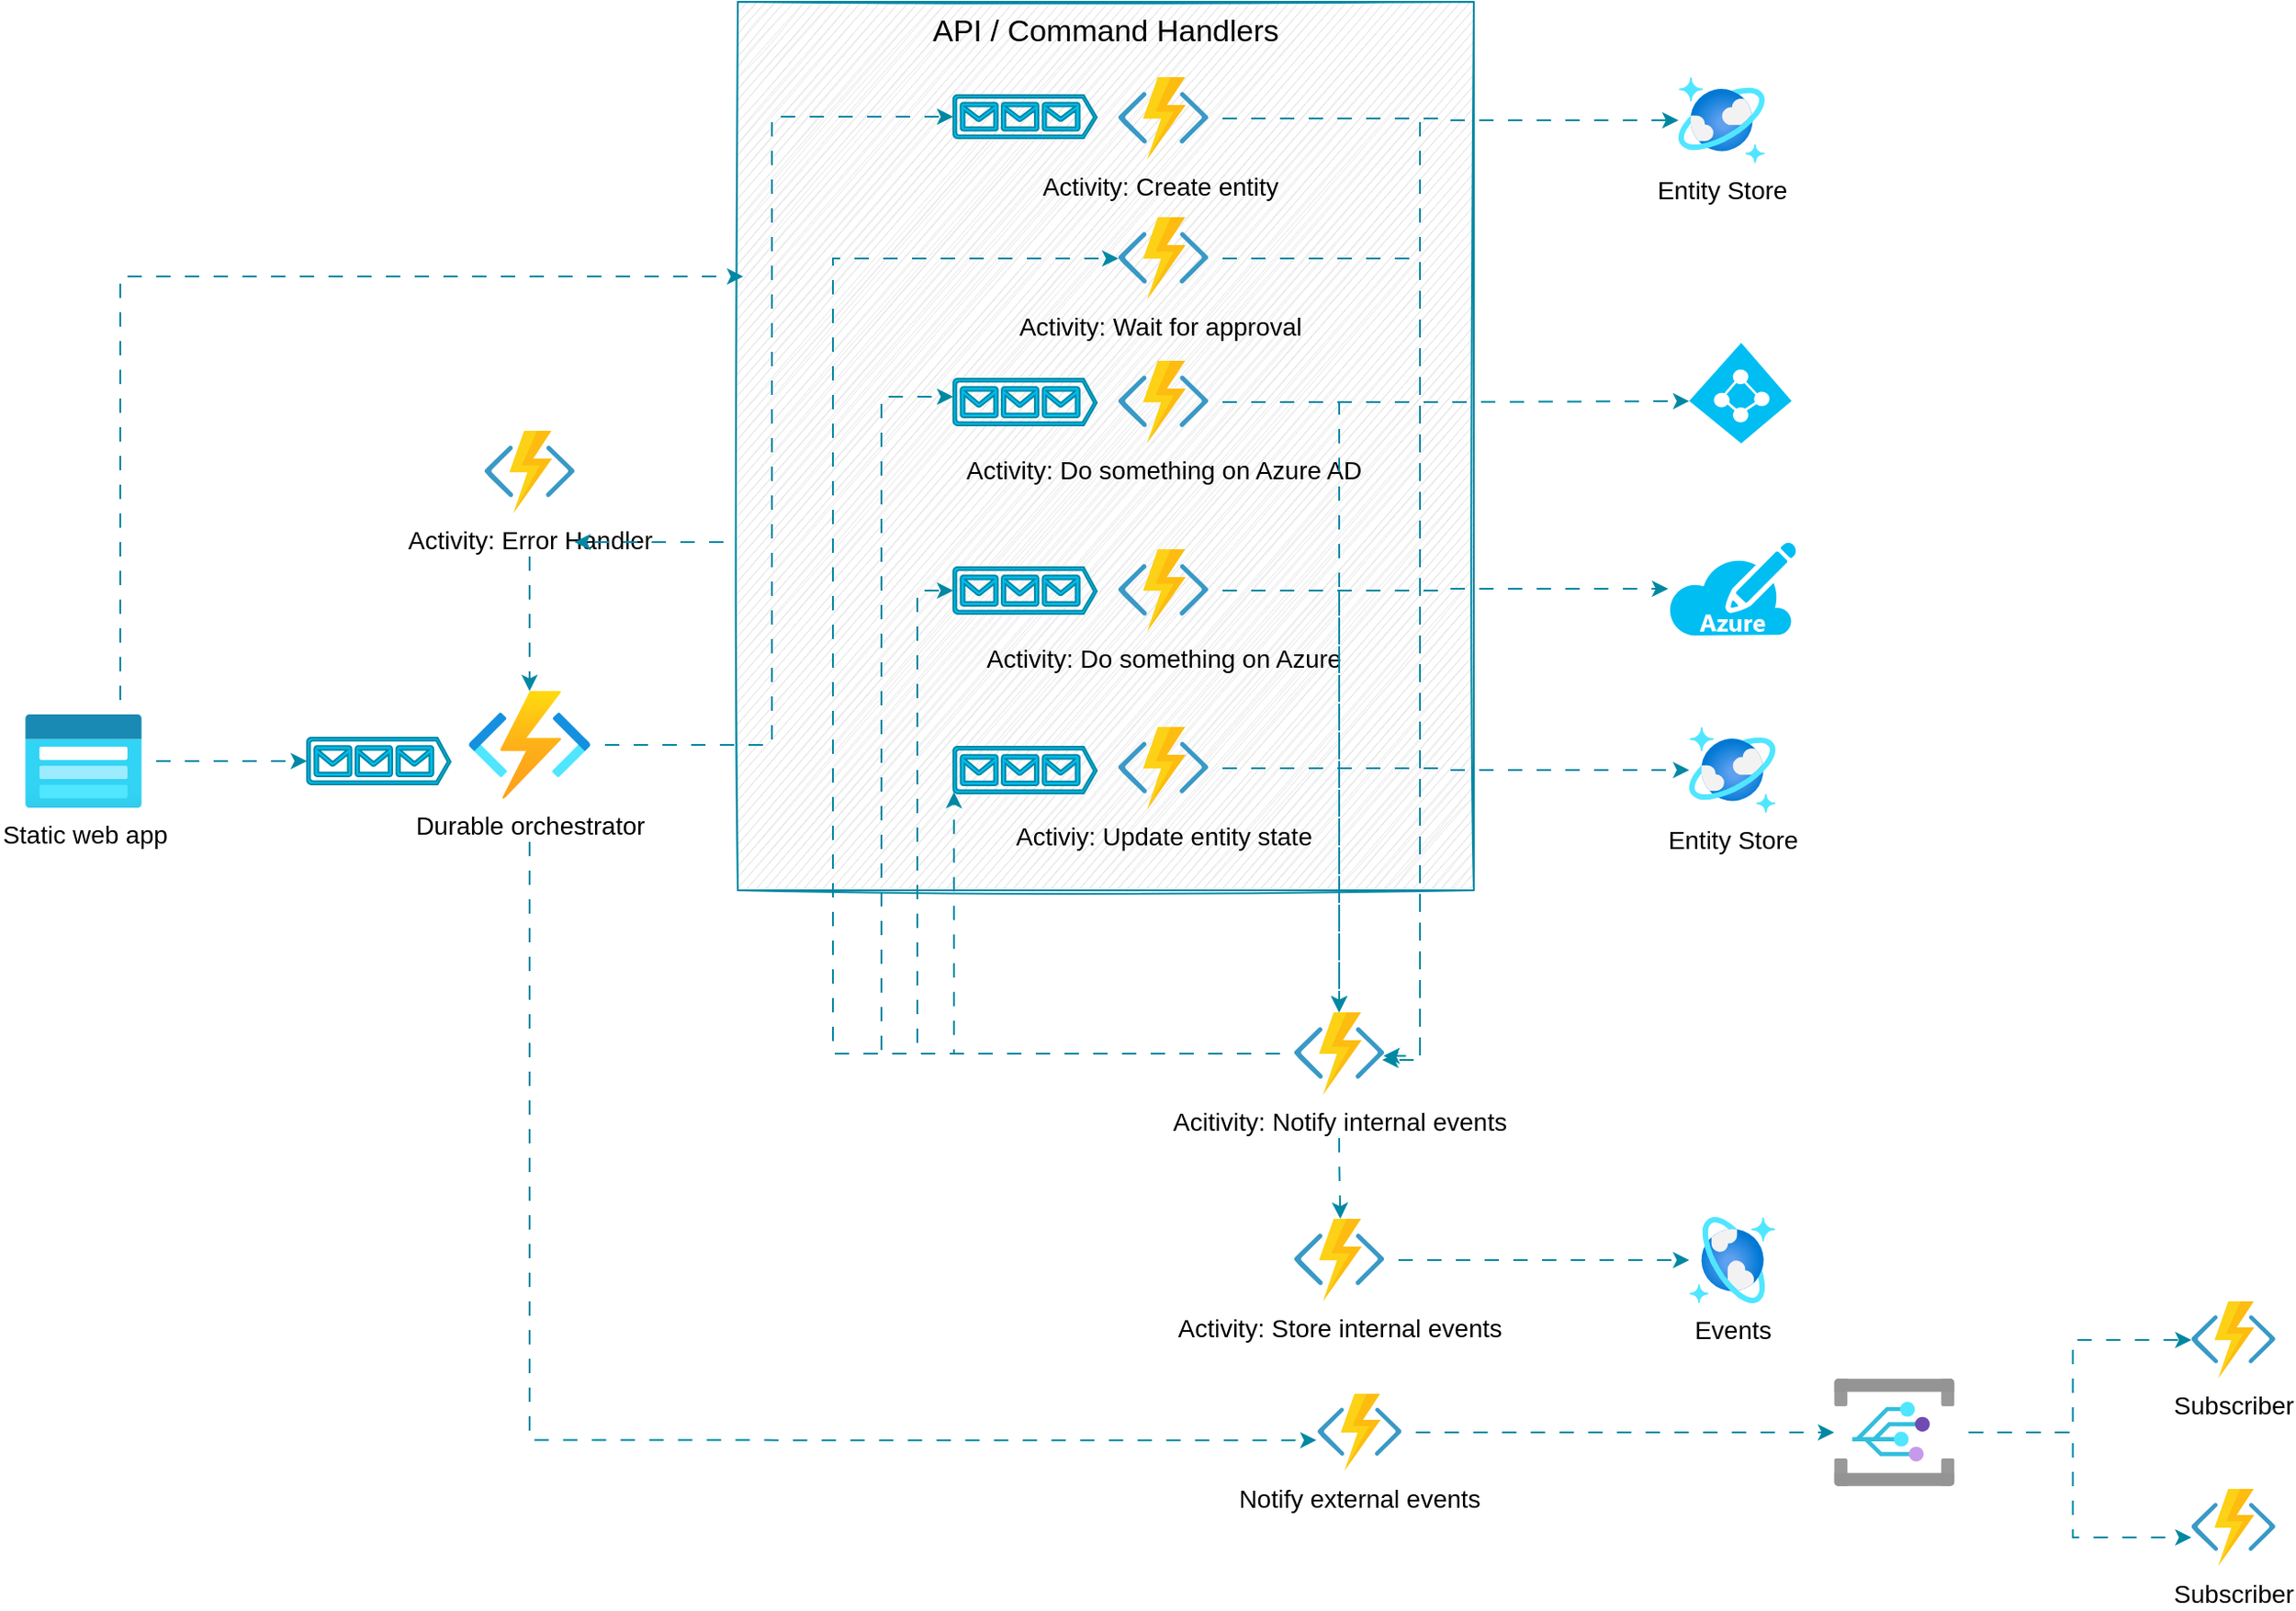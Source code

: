<mxfile>
    <diagram id="Zc4OP5F_ZwtFRMf17TJ7" name="Page-8">
        <mxGraphModel dx="1587" dy="917" grid="1" gridSize="10" guides="1" tooltips="1" connect="1" arrows="1" fold="1" page="1" pageScale="1" pageWidth="1400" pageHeight="850" math="0" shadow="0">
            <root>
                <mxCell id="4IPR6ah437s6DceX67Qu-0"/>
                <mxCell id="4IPR6ah437s6DceX67Qu-1" parent="4IPR6ah437s6DceX67Qu-0"/>
                <mxCell id="Zwykgyp-z-itmWqEpoam-61" value="API / Command Handlers" style="rounded=0;whiteSpace=wrap;html=1;fillColor=#E6E6E6;sketch=1;fontSize=17;verticalAlign=top;strokeColor=#0088A3;" vertex="1" parent="4IPR6ah437s6DceX67Qu-1">
                    <mxGeometry x="467" y="20" width="410" height="495" as="geometry"/>
                </mxCell>
                <mxCell id="Zwykgyp-z-itmWqEpoam-77" style="edgeStyle=orthogonalEdgeStyle;rounded=0;comic=0;orthogonalLoop=1;jettySize=auto;html=1;entryX=0;entryY=0.5;entryDx=0;entryDy=0;entryPerimeter=0;fontSize=17;strokeColor=#0088A3;flowAnimation=1;" edge="1" parent="4IPR6ah437s6DceX67Qu-1" source="Zwykgyp-z-itmWqEpoam-0" target="Zwykgyp-z-itmWqEpoam-34">
                    <mxGeometry relative="1" as="geometry"/>
                </mxCell>
                <mxCell id="Zwykgyp-z-itmWqEpoam-84" style="edgeStyle=orthogonalEdgeStyle;rounded=0;comic=0;orthogonalLoop=1;jettySize=auto;html=1;fontSize=17;strokeColor=#0088A3;flowAnimation=1;" edge="1" parent="4IPR6ah437s6DceX67Qu-1" source="Zwykgyp-z-itmWqEpoam-0">
                    <mxGeometry relative="1" as="geometry">
                        <mxPoint x="470" y="173" as="targetPoint"/>
                        <Array as="points">
                            <mxPoint x="123" y="173"/>
                        </Array>
                    </mxGeometry>
                </mxCell>
                <mxCell id="Zwykgyp-z-itmWqEpoam-0" value="Static web app" style="aspect=fixed;html=1;points=[];align=center;image;fontSize=14;image=img/lib/azure2/storage/Storage_Accounts_Classic.svg;strokeColor=#0088A3;" vertex="1" parent="4IPR6ah437s6DceX67Qu-1">
                    <mxGeometry x="70" y="417" width="65" height="52" as="geometry"/>
                </mxCell>
                <mxCell id="Zwykgyp-z-itmWqEpoam-65" style="edgeStyle=orthogonalEdgeStyle;rounded=0;orthogonalLoop=1;jettySize=auto;html=1;fontSize=14;strokeColor=#0088A3;entryX=-0.014;entryY=0.601;entryDx=0;entryDy=0;entryPerimeter=0;flowAnimation=1;" edge="1" parent="4IPR6ah437s6DceX67Qu-1" source="Zwykgyp-z-itmWqEpoam-2" target="Zwykgyp-z-itmWqEpoam-24">
                    <mxGeometry x="87" y="49" as="geometry">
                        <mxPoint x="787" y="725" as="targetPoint"/>
                        <Array as="points">
                            <mxPoint x="351" y="821"/>
                        </Array>
                    </mxGeometry>
                </mxCell>
                <mxCell id="Zwykgyp-z-itmWqEpoam-2" value="Durable orchestrator" style="aspect=fixed;html=1;points=[];align=center;image;fontSize=14;image=img/lib/azure2/compute/Function_Apps.svg;strokeColor=#0088A3;" vertex="1" parent="4IPR6ah437s6DceX67Qu-1">
                    <mxGeometry x="317" y="404" width="68" height="60" as="geometry"/>
                </mxCell>
                <mxCell id="Zwykgyp-z-itmWqEpoam-3" value="" style="verticalLabelPosition=bottom;html=1;verticalAlign=top;align=center;fillColor=#00BEF2;shape=mxgraph.azure.queue_generic;pointerEvents=1;strokeColor=#0088A3;fontSize=14;" vertex="1" parent="4IPR6ah437s6DceX67Qu-1">
                    <mxGeometry x="587" y="72" width="80" height="24" as="geometry"/>
                </mxCell>
                <mxCell id="Zwykgyp-z-itmWqEpoam-38" style="edgeStyle=orthogonalEdgeStyle;rounded=0;orthogonalLoop=1;jettySize=auto;html=1;entryX=0;entryY=0.5;entryDx=0;entryDy=0;entryPerimeter=0;strokeColor=#0088A3;fontSize=14;flowAnimation=1;" edge="1" parent="4IPR6ah437s6DceX67Qu-1" source="Zwykgyp-z-itmWqEpoam-2" target="Zwykgyp-z-itmWqEpoam-3">
                    <mxGeometry x="87" y="49" as="geometry"/>
                </mxCell>
                <mxCell id="Zwykgyp-z-itmWqEpoam-6" value="Entity Store" style="aspect=fixed;html=1;points=[];align=center;image;fontSize=14;image=img/lib/azure2/databases/Azure_Cosmos_DB.svg;strokeColor=#0088A3;" vertex="1" parent="4IPR6ah437s6DceX67Qu-1">
                    <mxGeometry x="991" y="62" width="48" height="48" as="geometry"/>
                </mxCell>
                <mxCell id="Zwykgyp-z-itmWqEpoam-7" value="" style="aspect=fixed;html=1;points=[];align=center;image;fontSize=14;image=img/lib/azure2/integration/Event_Grid_Domains.svg;strokeColor=#0088A3;" vertex="1" parent="4IPR6ah437s6DceX67Qu-1">
                    <mxGeometry x="1077.73" y="787" width="67" height="60" as="geometry"/>
                </mxCell>
                <mxCell id="Zwykgyp-z-itmWqEpoam-12" value="" style="verticalLabelPosition=bottom;html=1;verticalAlign=top;align=center;fillColor=#00BEF2;shape=mxgraph.azure.azure_active_directory;fontSize=14;strokeColor=none;" vertex="1" parent="4IPR6ah437s6DceX67Qu-1">
                    <mxGeometry x="997" y="210" width="57" height="56" as="geometry"/>
                </mxCell>
                <mxCell id="Zwykgyp-z-itmWqEpoam-14" value="" style="verticalLabelPosition=bottom;html=1;verticalAlign=top;align=center;fillColor=#00BEF2;shape=mxgraph.azure.azure_subscription;fontSize=14;strokeColor=none;" vertex="1" parent="4IPR6ah437s6DceX67Qu-1">
                    <mxGeometry x="985.28" y="321" width="71.43" height="52" as="geometry"/>
                </mxCell>
                <mxCell id="Zwykgyp-z-itmWqEpoam-39" style="edgeStyle=orthogonalEdgeStyle;rounded=0;orthogonalLoop=1;jettySize=auto;html=1;strokeColor=#0088A3;fontSize=14;flowAnimation=1;" edge="1" parent="4IPR6ah437s6DceX67Qu-1" source="Zwykgyp-z-itmWqEpoam-17" target="Zwykgyp-z-itmWqEpoam-6">
                    <mxGeometry x="87" y="36" as="geometry"/>
                </mxCell>
                <mxCell id="Zwykgyp-z-itmWqEpoam-17" value="Activity: Create entity&amp;nbsp;" style="aspect=fixed;html=1;points=[];align=center;image;fontSize=14;image=img/lib/mscae/Functions.svg;strokeColor=#0088A3;labelBackgroundColor=none;" vertex="1" parent="4IPR6ah437s6DceX67Qu-1">
                    <mxGeometry x="679" y="62" width="50" height="46" as="geometry"/>
                </mxCell>
                <mxCell id="Zwykgyp-z-itmWqEpoam-48" style="edgeStyle=orthogonalEdgeStyle;rounded=0;orthogonalLoop=1;jettySize=auto;html=1;strokeColor=#0088A3;fontSize=14;entryX=0;entryY=0.58;entryDx=0;entryDy=0;entryPerimeter=0;flowAnimation=1;" edge="1" parent="4IPR6ah437s6DceX67Qu-1" source="Zwykgyp-z-itmWqEpoam-18" target="Zwykgyp-z-itmWqEpoam-12">
                    <mxGeometry x="87" y="88" as="geometry">
                        <mxPoint x="990" y="244" as="targetPoint"/>
                    </mxGeometry>
                </mxCell>
                <mxCell id="Zwykgyp-z-itmWqEpoam-18" value="Activity: Do something on Azure AD" style="aspect=fixed;html=1;points=[];align=center;image;fontSize=14;image=img/lib/mscae/Functions.svg;strokeColor=#0088A3;labelBackgroundColor=none;" vertex="1" parent="4IPR6ah437s6DceX67Qu-1">
                    <mxGeometry x="679" y="220" width="50" height="46" as="geometry"/>
                </mxCell>
                <mxCell id="Zwykgyp-z-itmWqEpoam-49" style="edgeStyle=orthogonalEdgeStyle;rounded=0;orthogonalLoop=1;jettySize=auto;html=1;strokeColor=#0088A3;fontSize=14;flowAnimation=1;" edge="1" parent="4IPR6ah437s6DceX67Qu-1" source="Zwykgyp-z-itmWqEpoam-19" target="Zwykgyp-z-itmWqEpoam-14">
                    <mxGeometry x="87" y="88" as="geometry"/>
                </mxCell>
                <mxCell id="Zwykgyp-z-itmWqEpoam-19" value="Activity: Do something on Azure" style="aspect=fixed;html=1;points=[];align=center;image;fontSize=14;image=img/lib/mscae/Functions.svg;strokeColor=#0088A3;labelBackgroundColor=none;" vertex="1" parent="4IPR6ah437s6DceX67Qu-1">
                    <mxGeometry x="679" y="325" width="50" height="46" as="geometry"/>
                </mxCell>
                <mxCell id="Zwykgyp-z-itmWqEpoam-64" style="edgeStyle=orthogonalEdgeStyle;rounded=0;orthogonalLoop=1;jettySize=auto;html=1;fontSize=14;strokeColor=#0088A3;flowAnimation=1;" edge="1" parent="4IPR6ah437s6DceX67Qu-1" source="Zwykgyp-z-itmWqEpoam-20" target="Zwykgyp-z-itmWqEpoam-2">
                    <mxGeometry x="87" y="49" as="geometry"/>
                </mxCell>
                <mxCell id="Zwykgyp-z-itmWqEpoam-20" value="Activity: Error Handler" style="aspect=fixed;html=1;points=[];align=center;image;fontSize=14;image=img/lib/mscae/Functions.svg;strokeColor=#0088A3;" vertex="1" parent="4IPR6ah437s6DceX67Qu-1">
                    <mxGeometry x="326" y="259" width="50" height="46" as="geometry"/>
                </mxCell>
                <mxCell id="Zwykgyp-z-itmWqEpoam-63" style="edgeStyle=orthogonalEdgeStyle;rounded=0;orthogonalLoop=1;jettySize=auto;html=1;fontSize=14;strokeColor=#0088A3;flowAnimation=1;" edge="1" parent="4IPR6ah437s6DceX67Qu-1">
                    <mxGeometry x="87" y="88" as="geometry">
                        <mxPoint x="467" y="321" as="sourcePoint"/>
                        <mxPoint x="376" y="321" as="targetPoint"/>
                    </mxGeometry>
                </mxCell>
                <mxCell id="Zwykgyp-z-itmWqEpoam-75" style="edgeStyle=orthogonalEdgeStyle;rounded=0;orthogonalLoop=1;jettySize=auto;html=1;entryX=0.513;entryY=0;entryDx=0;entryDy=0;entryPerimeter=0;fontSize=17;strokeColor=#0088A3;flowAnimation=1;" edge="1" parent="4IPR6ah437s6DceX67Qu-1" source="Zwykgyp-z-itmWqEpoam-22" target="Zwykgyp-z-itmWqEpoam-26">
                    <mxGeometry relative="1" as="geometry"/>
                </mxCell>
                <mxCell id="Zwykgyp-z-itmWqEpoam-85" style="edgeStyle=orthogonalEdgeStyle;rounded=0;comic=0;orthogonalLoop=1;jettySize=auto;html=1;fontSize=17;strokeColor=#0088A3;flowAnimation=1;" edge="1" parent="4IPR6ah437s6DceX67Qu-1" source="Zwykgyp-z-itmWqEpoam-22" target="Zwykgyp-z-itmWqEpoam-82">
                    <mxGeometry relative="1" as="geometry">
                        <Array as="points">
                            <mxPoint x="520" y="606"/>
                            <mxPoint x="520" y="163"/>
                        </Array>
                    </mxGeometry>
                </mxCell>
                <mxCell id="Zwykgyp-z-itmWqEpoam-22" value="Acitivity: Notify internal events" style="aspect=fixed;html=1;points=[];align=center;image;fontSize=14;image=img/lib/mscae/Functions.svg;strokeColor=#0088A3;" vertex="1" parent="4IPR6ah437s6DceX67Qu-1">
                    <mxGeometry x="777" y="583" width="50" height="46" as="geometry"/>
                </mxCell>
                <mxCell id="Zwykgyp-z-itmWqEpoam-40" style="edgeStyle=orthogonalEdgeStyle;rounded=0;orthogonalLoop=1;jettySize=auto;html=1;entryX=0.994;entryY=0.527;entryDx=0;entryDy=0;entryPerimeter=0;strokeColor=#0088A3;fontSize=14;flowAnimation=1;" edge="1" parent="4IPR6ah437s6DceX67Qu-1" source="Zwykgyp-z-itmWqEpoam-17" target="Zwykgyp-z-itmWqEpoam-22">
                    <mxGeometry x="87" y="49" as="geometry"/>
                </mxCell>
                <mxCell id="Zwykgyp-z-itmWqEpoam-42" style="edgeStyle=orthogonalEdgeStyle;rounded=0;orthogonalLoop=1;jettySize=auto;html=1;strokeColor=#0088A3;fontSize=14;flowAnimation=1;" edge="1" parent="4IPR6ah437s6DceX67Qu-1" source="Zwykgyp-z-itmWqEpoam-18" target="Zwykgyp-z-itmWqEpoam-22">
                    <mxGeometry x="87" y="49" as="geometry"/>
                </mxCell>
                <mxCell id="Zwykgyp-z-itmWqEpoam-44" style="edgeStyle=orthogonalEdgeStyle;rounded=0;orthogonalLoop=1;jettySize=auto;html=1;strokeColor=#0088A3;fontSize=14;flowAnimation=1;" edge="1" parent="4IPR6ah437s6DceX67Qu-1" source="Zwykgyp-z-itmWqEpoam-19" target="Zwykgyp-z-itmWqEpoam-22">
                    <mxGeometry x="87" y="49" as="geometry"/>
                </mxCell>
                <mxCell id="Zwykgyp-z-itmWqEpoam-23" value="Events" style="aspect=fixed;html=1;points=[];align=center;image;fontSize=14;image=img/lib/azure2/databases/Azure_Cosmos_DB.svg;strokeColor=#0088A3;direction=south;" vertex="1" parent="4IPR6ah437s6DceX67Qu-1">
                    <mxGeometry x="997" y="697" width="48" height="48" as="geometry"/>
                </mxCell>
                <mxCell id="Zwykgyp-z-itmWqEpoam-59" style="edgeStyle=orthogonalEdgeStyle;rounded=0;orthogonalLoop=1;jettySize=auto;html=1;strokeColor=#0088A3;fontSize=14;flowAnimation=1;" edge="1" parent="4IPR6ah437s6DceX67Qu-1" source="Zwykgyp-z-itmWqEpoam-24" target="Zwykgyp-z-itmWqEpoam-7">
                    <mxGeometry x="96.73" y="139.5" as="geometry"/>
                </mxCell>
                <mxCell id="Zwykgyp-z-itmWqEpoam-24" value="Notify external events" style="aspect=fixed;html=1;points=[];align=center;image;fontSize=14;image=img/lib/mscae/Functions.svg;strokeColor=#0088A3;" vertex="1" parent="4IPR6ah437s6DceX67Qu-1">
                    <mxGeometry x="790" y="795.5" width="46.73" height="43" as="geometry"/>
                </mxCell>
                <mxCell id="Zwykgyp-z-itmWqEpoam-54" style="edgeStyle=orthogonalEdgeStyle;rounded=0;orthogonalLoop=1;jettySize=auto;html=1;strokeColor=#0088A3;fontSize=14;flowAnimation=1;" edge="1" parent="4IPR6ah437s6DceX67Qu-1" source="Zwykgyp-z-itmWqEpoam-26" target="Zwykgyp-z-itmWqEpoam-23">
                    <mxGeometry x="87" y="73" as="geometry"/>
                </mxCell>
                <mxCell id="Zwykgyp-z-itmWqEpoam-26" value="Activity: Store internal events" style="aspect=fixed;html=1;points=[];align=center;image;fontSize=14;image=img/lib/mscae/Functions.svg;strokeColor=#0088A3;" vertex="1" parent="4IPR6ah437s6DceX67Qu-1">
                    <mxGeometry x="777" y="698" width="50" height="46" as="geometry"/>
                </mxCell>
                <mxCell id="Zwykgyp-z-itmWqEpoam-27" value="Activiy: Update entity state" style="aspect=fixed;html=1;points=[];align=center;image;fontSize=14;image=img/lib/mscae/Functions.svg;strokeColor=#0088A3;labelBackgroundColor=none;" vertex="1" parent="4IPR6ah437s6DceX67Qu-1">
                    <mxGeometry x="679" y="424" width="50" height="46" as="geometry"/>
                </mxCell>
                <mxCell id="Zwykgyp-z-itmWqEpoam-28" value="" style="verticalLabelPosition=bottom;html=1;verticalAlign=top;align=center;fillColor=#00BEF2;shape=mxgraph.azure.queue_generic;pointerEvents=1;strokeColor=#0088A3;fontSize=14;" vertex="1" parent="4IPR6ah437s6DceX67Qu-1">
                    <mxGeometry x="587" y="230" width="80" height="26" as="geometry"/>
                </mxCell>
                <mxCell id="Zwykgyp-z-itmWqEpoam-41" style="edgeStyle=orthogonalEdgeStyle;rounded=0;orthogonalLoop=1;jettySize=auto;html=1;strokeColor=#0088A3;fontSize=14;flowAnimation=1;" edge="1" parent="4IPR6ah437s6DceX67Qu-1" source="Zwykgyp-z-itmWqEpoam-22">
                    <mxGeometry x="87" y="49" as="geometry">
                        <mxPoint x="587" y="240" as="targetPoint"/>
                        <Array as="points">
                            <mxPoint x="547" y="606"/>
                            <mxPoint x="547" y="240"/>
                        </Array>
                    </mxGeometry>
                </mxCell>
                <mxCell id="Zwykgyp-z-itmWqEpoam-31" value="" style="verticalLabelPosition=bottom;html=1;verticalAlign=top;align=center;fillColor=#00BEF2;shape=mxgraph.azure.queue_generic;pointerEvents=1;strokeColor=#0088A3;fontSize=14;" vertex="1" parent="4IPR6ah437s6DceX67Qu-1">
                    <mxGeometry x="587" y="335" width="80" height="26" as="geometry"/>
                </mxCell>
                <mxCell id="Zwykgyp-z-itmWqEpoam-43" style="edgeStyle=orthogonalEdgeStyle;rounded=0;orthogonalLoop=1;jettySize=auto;html=1;entryX=0;entryY=0.5;entryDx=0;entryDy=0;entryPerimeter=0;strokeColor=#0088A3;fontSize=14;flowAnimation=1;" edge="1" parent="4IPR6ah437s6DceX67Qu-1" source="Zwykgyp-z-itmWqEpoam-22" target="Zwykgyp-z-itmWqEpoam-31">
                    <mxGeometry x="87" y="49" as="geometry"/>
                </mxCell>
                <mxCell id="Zwykgyp-z-itmWqEpoam-33" value="" style="verticalLabelPosition=bottom;html=1;verticalAlign=top;align=center;fillColor=#00BEF2;shape=mxgraph.azure.queue_generic;pointerEvents=1;strokeColor=#0088A3;fontSize=14;" vertex="1" parent="4IPR6ah437s6DceX67Qu-1">
                    <mxGeometry x="587" y="435" width="80" height="26" as="geometry"/>
                </mxCell>
                <mxCell id="Zwykgyp-z-itmWqEpoam-45" style="edgeStyle=orthogonalEdgeStyle;rounded=0;orthogonalLoop=1;jettySize=auto;html=1;entryX=0.005;entryY=0.97;entryDx=0;entryDy=0;entryPerimeter=0;strokeColor=#0088A3;fontSize=14;flowAnimation=1;" edge="1" parent="4IPR6ah437s6DceX67Qu-1" source="Zwykgyp-z-itmWqEpoam-22" target="Zwykgyp-z-itmWqEpoam-33">
                    <mxGeometry x="87" y="49" as="geometry"/>
                </mxCell>
                <mxCell id="Zwykgyp-z-itmWqEpoam-34" value="" style="verticalLabelPosition=bottom;html=1;verticalAlign=top;align=center;fillColor=#00BEF2;shape=mxgraph.azure.queue_generic;pointerEvents=1;strokeColor=#0088A3;fontSize=14;" vertex="1" parent="4IPR6ah437s6DceX67Qu-1">
                    <mxGeometry x="227" y="430" width="80" height="26" as="geometry"/>
                </mxCell>
                <mxCell id="Zwykgyp-z-itmWqEpoam-52" value="Entity Store" style="aspect=fixed;html=1;points=[];align=center;image;fontSize=14;image=img/lib/azure2/databases/Azure_Cosmos_DB.svg;strokeColor=#0088A3;" vertex="1" parent="4IPR6ah437s6DceX67Qu-1">
                    <mxGeometry x="997" y="424" width="48" height="48" as="geometry"/>
                </mxCell>
                <mxCell id="Zwykgyp-z-itmWqEpoam-50" style="edgeStyle=orthogonalEdgeStyle;rounded=0;orthogonalLoop=1;jettySize=auto;html=1;strokeColor=#0088A3;fontSize=14;flowAnimation=1;" edge="1" parent="4IPR6ah437s6DceX67Qu-1" source="Zwykgyp-z-itmWqEpoam-27" target="Zwykgyp-z-itmWqEpoam-52">
                    <mxGeometry x="87" y="88" as="geometry">
                        <mxPoint x="947" y="447" as="targetPoint"/>
                    </mxGeometry>
                </mxCell>
                <mxCell id="Zwykgyp-z-itmWqEpoam-67" value="Subscriber" style="aspect=fixed;html=1;points=[];align=center;image;fontSize=14;image=img/lib/mscae/Functions.svg;strokeColor=#0088A3;" vertex="1" parent="4IPR6ah437s6DceX67Qu-1">
                    <mxGeometry x="1276.73" y="848.5" width="46.73" height="43" as="geometry"/>
                </mxCell>
                <mxCell id="Zwykgyp-z-itmWqEpoam-70" style="edgeStyle=orthogonalEdgeStyle;rounded=0;orthogonalLoop=1;jettySize=auto;html=1;entryX=0;entryY=0.628;entryDx=0;entryDy=0;entryPerimeter=0;fontSize=14;strokeColor=#0088A3;flowAnimation=1;comic=0;" edge="1" parent="4IPR6ah437s6DceX67Qu-1" source="Zwykgyp-z-itmWqEpoam-7" target="Zwykgyp-z-itmWqEpoam-67">
                    <mxGeometry x="96.73" y="139.5" as="geometry"/>
                </mxCell>
                <mxCell id="Zwykgyp-z-itmWqEpoam-68" value="Subscriber" style="aspect=fixed;html=1;points=[];align=center;image;fontSize=14;image=img/lib/mscae/Functions.svg;strokeColor=#0088A3;" vertex="1" parent="4IPR6ah437s6DceX67Qu-1">
                    <mxGeometry x="1276.73" y="744" width="46.73" height="43" as="geometry"/>
                </mxCell>
                <mxCell id="Zwykgyp-z-itmWqEpoam-69" style="edgeStyle=orthogonalEdgeStyle;rounded=0;orthogonalLoop=1;jettySize=auto;html=1;fontSize=14;strokeColor=#0088A3;flowAnimation=1;comic=0;" edge="1" parent="4IPR6ah437s6DceX67Qu-1" source="Zwykgyp-z-itmWqEpoam-7" target="Zwykgyp-z-itmWqEpoam-68">
                    <mxGeometry x="96.73" y="139.5" as="geometry"/>
                </mxCell>
                <mxCell id="Zwykgyp-z-itmWqEpoam-86" style="edgeStyle=orthogonalEdgeStyle;rounded=0;comic=0;orthogonalLoop=1;jettySize=auto;html=1;entryX=0.98;entryY=0.576;entryDx=0;entryDy=0;entryPerimeter=0;fontSize=17;strokeColor=#0088A3;flowAnimation=1;" edge="1" parent="4IPR6ah437s6DceX67Qu-1" source="Zwykgyp-z-itmWqEpoam-82" target="Zwykgyp-z-itmWqEpoam-22">
                    <mxGeometry relative="1" as="geometry"/>
                </mxCell>
                <mxCell id="Zwykgyp-z-itmWqEpoam-82" value="Activity: Wait for approval&amp;nbsp;" style="aspect=fixed;html=1;points=[];align=center;image;fontSize=14;image=img/lib/mscae/Functions.svg;strokeColor=#0088A3;labelBackgroundColor=none;" vertex="1" parent="4IPR6ah437s6DceX67Qu-1">
                    <mxGeometry x="679" y="140" width="50" height="46" as="geometry"/>
                </mxCell>
            </root>
        </mxGraphModel>
    </diagram>
    <diagram id="IzVUJmjzbB9kAeO_coj2" name="Event">
        <mxGraphModel dx="1268" dy="624" grid="1" gridSize="10" guides="1" tooltips="1" connect="1" arrows="1" fold="1" page="1" pageScale="1" pageWidth="1100" pageHeight="850" math="0" shadow="0">
            <root>
                <mxCell id="GCaqMC4ibJW-ySHV7F86-0"/>
                <mxCell id="GCaqMC4ibJW-ySHV7F86-1" parent="GCaqMC4ibJW-ySHV7F86-0"/>
                <mxCell id="RugUvwYU1OE44sUjxElD-24" value="" style="rounded=0;whiteSpace=wrap;html=1;shadow=0;comic=1;sketch=0;sketchStyle=rough;fontSize=11;strokeWidth=1;align=center;verticalAlign=middle;strokeColor=none;" parent="GCaqMC4ibJW-ySHV7F86-1" vertex="1">
                    <mxGeometry x="210" y="320" width="790" height="170" as="geometry"/>
                </mxCell>
                <mxCell id="RugUvwYU1OE44sUjxElD-16" style="edgeStyle=orthogonalEdgeStyle;rounded=0;comic=1;orthogonalLoop=1;jettySize=auto;html=1;fontSize=11;fontColor=#00B8D4;strokeColor=#0088A3;strokeWidth=1;flowAnimation=1;" parent="GCaqMC4ibJW-ySHV7F86-1" source="RugUvwYU1OE44sUjxElD-5" edge="1">
                    <mxGeometry relative="1" as="geometry">
                        <mxPoint x="640" y="390" as="targetPoint"/>
                    </mxGeometry>
                </mxCell>
                <mxCell id="RugUvwYU1OE44sUjxElD-5" value="&lt;font color=&quot;#00b8d4&quot; style=&quot;font-size: 11px;&quot;&gt;Broker&lt;/font&gt;" style="shape=step;perimeter=stepPerimeter;whiteSpace=wrap;html=1;fixedSize=1;shadow=0;comic=1;sketch=1;sketchStyle=rough;fontSize=11;strokeColor=#666666;strokeWidth=1;fillColor=#f5f5f5;gradientColor=none;align=center;verticalAlign=middle;" parent="GCaqMC4ibJW-ySHV7F86-1" vertex="1">
                    <mxGeometry x="490" y="350" width="120" height="80" as="geometry"/>
                </mxCell>
                <mxCell id="RugUvwYU1OE44sUjxElD-10" style="edgeStyle=orthogonalEdgeStyle;rounded=0;comic=1;orthogonalLoop=1;jettySize=auto;html=1;fontSize=11;fontColor=#00B8D4;strokeColor=#0088A3;strokeWidth=1;entryX=0;entryY=0.5;entryDx=0;entryDy=0;flowAnimation=1;" parent="GCaqMC4ibJW-ySHV7F86-1" source="RugUvwYU1OE44sUjxElD-8" edge="1">
                    <mxGeometry relative="1" as="geometry">
                        <mxPoint x="400" y="390" as="targetPoint"/>
                    </mxGeometry>
                </mxCell>
                <mxCell id="RugUvwYU1OE44sUjxElD-8" value="Producer" style="shape=process;whiteSpace=wrap;html=1;backgroundOutline=1;shadow=0;comic=1;sketch=1;sketchStyle=rough;fontSize=11;fontColor=#00B8D4;strokeColor=#666666;strokeWidth=1;fillColor=#f5f5f5;gradientColor=none;align=center;verticalAlign=middle;" parent="GCaqMC4ibJW-ySHV7F86-1" vertex="1">
                    <mxGeometry x="240" y="360" width="120" height="60" as="geometry"/>
                </mxCell>
                <mxCell id="RugUvwYU1OE44sUjxElD-19" style="edgeStyle=orthogonalEdgeStyle;rounded=0;comic=1;orthogonalLoop=1;jettySize=auto;html=1;entryX=0;entryY=0.5;entryDx=0;entryDy=0;fontSize=11;fontColor=#00B8D4;strokeColor=#0088A3;strokeWidth=1;flowAnimation=1;" parent="GCaqMC4ibJW-ySHV7F86-1" source="RugUvwYU1OE44sUjxElD-9" target="RugUvwYU1OE44sUjxElD-18" edge="1">
                    <mxGeometry relative="1" as="geometry"/>
                </mxCell>
                <mxCell id="RugUvwYU1OE44sUjxElD-9" value="Subscribers" style="rounded=0;whiteSpace=wrap;html=1;shadow=0;comic=1;sketch=1;sketchStyle=rough;fontSize=11;fontColor=#00B8D4;strokeColor=#666666;strokeWidth=1;fillColor=#f5f5f5;gradientColor=none;align=center;verticalAlign=middle;" parent="GCaqMC4ibJW-ySHV7F86-1" vertex="1">
                    <mxGeometry x="740" y="330" width="120" height="60" as="geometry"/>
                </mxCell>
                <mxCell id="RugUvwYU1OE44sUjxElD-14" style="edgeStyle=orthogonalEdgeStyle;rounded=0;comic=1;orthogonalLoop=1;jettySize=auto;html=1;fontSize=11;fontColor=#00B8D4;strokeColor=#0088A3;strokeWidth=1;flowAnimation=1;exitX=1.084;exitY=0.457;exitDx=0;exitDy=0;exitPerimeter=0;" parent="GCaqMC4ibJW-ySHV7F86-1" source="Ba5bOS0o53eutyEyknXX-0" target="RugUvwYU1OE44sUjxElD-5" edge="1">
                    <mxGeometry relative="1" as="geometry">
                        <mxPoint x="460" y="390" as="sourcePoint"/>
                    </mxGeometry>
                </mxCell>
                <mxCell id="RugUvwYU1OE44sUjxElD-17" style="edgeStyle=orthogonalEdgeStyle;rounded=0;comic=1;orthogonalLoop=1;jettySize=auto;html=1;fontSize=11;fontColor=#00B8D4;strokeColor=#0088A3;strokeWidth=1;flowAnimation=1;exitX=1.014;exitY=0.474;exitDx=0;exitDy=0;exitPerimeter=0;" parent="GCaqMC4ibJW-ySHV7F86-1" source="Ba5bOS0o53eutyEyknXX-1" target="RugUvwYU1OE44sUjxElD-9" edge="1">
                    <mxGeometry relative="1" as="geometry">
                        <mxPoint x="700" y="390" as="sourcePoint"/>
                    </mxGeometry>
                </mxCell>
                <mxCell id="RugUvwYU1OE44sUjxElD-18" value="Reaction" style="ellipse;whiteSpace=wrap;html=1;aspect=fixed;shadow=0;comic=1;sketch=1;sketchStyle=rough;fontSize=11;fontColor=#00B8D4;strokeColor=#666666;strokeWidth=1;gradientColor=none;align=center;verticalAlign=middle;fillColor=#F5F5F5;" parent="GCaqMC4ibJW-ySHV7F86-1" vertex="1">
                    <mxGeometry x="900" y="325" width="70" height="70" as="geometry"/>
                </mxCell>
                <mxCell id="Ba5bOS0o53eutyEyknXX-0" value="" style="pointerEvents=1;verticalLabelPosition=bottom;shadow=0;dashed=0;align=center;html=1;verticalAlign=top;shape=mxgraph.electrical.electro-mechanical.loudspeaker;comic=1;sketch=0;sketchStyle=rough;fontSize=11;fontColor=#00B8D4;strokeColor=#666666;strokeWidth=1;fillColor=#F5F5F5;gradientColor=none;" parent="GCaqMC4ibJW-ySHV7F86-1" vertex="1">
                    <mxGeometry x="400" y="353" width="40" height="80" as="geometry"/>
                </mxCell>
                <mxCell id="Ba5bOS0o53eutyEyknXX-3" style="edgeStyle=orthogonalEdgeStyle;rounded=0;comic=1;orthogonalLoop=1;jettySize=auto;html=1;entryX=0;entryY=0.5;entryDx=0;entryDy=0;fontSize=11;fontColor=#00B8D4;strokeColor=#0088A3;strokeWidth=1;flowAnimation=1;" parent="GCaqMC4ibJW-ySHV7F86-1" source="Ba5bOS0o53eutyEyknXX-1" target="Ba5bOS0o53eutyEyknXX-2" edge="1">
                    <mxGeometry relative="1" as="geometry"/>
                </mxCell>
                <mxCell id="Ba5bOS0o53eutyEyknXX-1" value="" style="pointerEvents=1;verticalLabelPosition=bottom;shadow=0;dashed=0;align=center;html=1;verticalAlign=top;shape=mxgraph.electrical.electro-mechanical.loudspeaker;comic=1;sketch=0;sketchStyle=rough;fontSize=11;fontColor=#00B8D4;strokeColor=#666666;strokeWidth=1;fillColor=#F5F5F5;gradientColor=none;" parent="GCaqMC4ibJW-ySHV7F86-1" vertex="1">
                    <mxGeometry x="640" y="350" width="40" height="80" as="geometry"/>
                </mxCell>
                <mxCell id="Ba5bOS0o53eutyEyknXX-2" value="Subscribers" style="rounded=0;whiteSpace=wrap;html=1;shadow=0;comic=1;sketch=1;sketchStyle=rough;fontSize=11;fontColor=#00B8D4;strokeColor=#666666;strokeWidth=1;fillColor=#f5f5f5;gradientColor=none;align=center;verticalAlign=middle;" parent="GCaqMC4ibJW-ySHV7F86-1" vertex="1">
                    <mxGeometry x="740" y="410" width="120" height="60" as="geometry"/>
                </mxCell>
            </root>
        </mxGraphModel>
    </diagram>
    <diagram name="Message" id="ii9CzSz_RU14uBGbZThy">
        <mxGraphModel dx="1268" dy="624" grid="1" gridSize="10" guides="1" tooltips="1" connect="1" arrows="1" fold="1" page="1" pageScale="1" pageWidth="1100" pageHeight="850" math="0" shadow="0">
            <root>
                <mxCell id="aZ5kiUy8qvDiqqdgoNj9-0"/>
                <mxCell id="aZ5kiUy8qvDiqqdgoNj9-1" parent="aZ5kiUy8qvDiqqdgoNj9-0"/>
                <mxCell id="aZ5kiUy8qvDiqqdgoNj9-2" value="" style="rounded=0;whiteSpace=wrap;html=1;shadow=0;comic=1;sketch=0;sketchStyle=rough;fontSize=11;strokeWidth=1;align=center;verticalAlign=middle;strokeColor=none;" parent="aZ5kiUy8qvDiqqdgoNj9-1" vertex="1">
                    <mxGeometry x="210" y="320" width="790" height="170" as="geometry"/>
                </mxCell>
                <mxCell id="aZ5kiUy8qvDiqqdgoNj9-3" style="edgeStyle=orthogonalEdgeStyle;rounded=0;comic=1;orthogonalLoop=1;jettySize=auto;html=1;fontSize=11;fontColor=#00B8D4;strokeColor=#0088A3;strokeWidth=1;flowAnimation=1;" parent="aZ5kiUy8qvDiqqdgoNj9-1" source="aZ5kiUy8qvDiqqdgoNj9-4" target="aZ5kiUy8qvDiqqdgoNj9-12" edge="1">
                    <mxGeometry relative="1" as="geometry"/>
                </mxCell>
                <mxCell id="aZ5kiUy8qvDiqqdgoNj9-4" value="&lt;font color=&quot;#00b8d4&quot; style=&quot;font-size: 11px;&quot;&gt;Broker&lt;/font&gt;" style="shape=step;perimeter=stepPerimeter;whiteSpace=wrap;html=1;fixedSize=1;shadow=0;comic=1;sketch=1;sketchStyle=rough;fontSize=11;strokeColor=#666666;strokeWidth=1;fillColor=#f5f5f5;gradientColor=none;align=center;verticalAlign=middle;" parent="aZ5kiUy8qvDiqqdgoNj9-1" vertex="1">
                    <mxGeometry x="490" y="350" width="120" height="80" as="geometry"/>
                </mxCell>
                <mxCell id="aZ5kiUy8qvDiqqdgoNj9-5" style="edgeStyle=orthogonalEdgeStyle;rounded=0;comic=1;orthogonalLoop=1;jettySize=auto;html=1;fontSize=11;fontColor=#00B8D4;strokeColor=#0088A3;strokeWidth=1;entryX=0;entryY=0.5;entryDx=0;entryDy=0;flowAnimation=1;" parent="aZ5kiUy8qvDiqqdgoNj9-1" source="aZ5kiUy8qvDiqqdgoNj9-6" target="aZ5kiUy8qvDiqqdgoNj9-10" edge="1">
                    <mxGeometry relative="1" as="geometry">
                        <mxPoint x="400" y="385" as="targetPoint"/>
                    </mxGeometry>
                </mxCell>
                <mxCell id="aZ5kiUy8qvDiqqdgoNj9-6" value="Producer" style="shape=process;whiteSpace=wrap;html=1;backgroundOutline=1;shadow=0;comic=1;sketch=1;sketchStyle=rough;fontSize=11;fontColor=#00B8D4;strokeColor=#666666;strokeWidth=1;fillColor=#f5f5f5;gradientColor=none;align=center;verticalAlign=middle;" parent="aZ5kiUy8qvDiqqdgoNj9-1" vertex="1">
                    <mxGeometry x="240" y="360" width="120" height="60" as="geometry"/>
                </mxCell>
                <mxCell id="aZ5kiUy8qvDiqqdgoNj9-7" style="edgeStyle=orthogonalEdgeStyle;rounded=0;comic=1;orthogonalLoop=1;jettySize=auto;html=1;entryX=0;entryY=0.5;entryDx=0;entryDy=0;fontSize=11;fontColor=#00B8D4;strokeColor=#0088A3;strokeWidth=1;flowAnimation=1;" parent="aZ5kiUy8qvDiqqdgoNj9-1" source="aZ5kiUy8qvDiqqdgoNj9-8" target="aZ5kiUy8qvDiqqdgoNj9-14" edge="1">
                    <mxGeometry relative="1" as="geometry"/>
                </mxCell>
                <mxCell id="aZ5kiUy8qvDiqqdgoNj9-8" value="Receiver" style="rounded=0;whiteSpace=wrap;html=1;shadow=0;comic=1;sketch=1;sketchStyle=rough;fontSize=11;fontColor=#00B8D4;strokeColor=#666666;strokeWidth=1;fillColor=#f5f5f5;gradientColor=none;align=center;verticalAlign=middle;" parent="aZ5kiUy8qvDiqqdgoNj9-1" vertex="1">
                    <mxGeometry x="730" y="360" width="120" height="60" as="geometry"/>
                </mxCell>
                <mxCell id="aZ5kiUy8qvDiqqdgoNj9-9" style="edgeStyle=orthogonalEdgeStyle;rounded=0;comic=1;orthogonalLoop=1;jettySize=auto;html=1;fontSize=11;fontColor=#00B8D4;strokeColor=#0088A3;strokeWidth=1;flowAnimation=1;" parent="aZ5kiUy8qvDiqqdgoNj9-1" source="aZ5kiUy8qvDiqqdgoNj9-10" target="aZ5kiUy8qvDiqqdgoNj9-4" edge="1">
                    <mxGeometry relative="1" as="geometry"/>
                </mxCell>
                <mxCell id="aZ5kiUy8qvDiqqdgoNj9-10" value="Message" style="shape=message;html=1;whiteSpace=wrap;html=1;outlineConnect=0;shadow=0;comic=1;sketch=1;sketchStyle=rough;fontSize=11;fontColor=#00B8D4;strokeColor=#666666;strokeWidth=1;fillColor=#f5f5f5;gradientColor=none;align=center;verticalAlign=middle;" parent="aZ5kiUy8qvDiqqdgoNj9-1" vertex="1">
                    <mxGeometry x="400" y="370" width="60" height="40" as="geometry"/>
                </mxCell>
                <mxCell id="aZ5kiUy8qvDiqqdgoNj9-11" style="edgeStyle=orthogonalEdgeStyle;rounded=0;comic=1;orthogonalLoop=1;jettySize=auto;html=1;fontSize=11;fontColor=#00B8D4;strokeColor=#0088A3;strokeWidth=1;flowAnimation=1;" parent="aZ5kiUy8qvDiqqdgoNj9-1" source="aZ5kiUy8qvDiqqdgoNj9-12" target="aZ5kiUy8qvDiqqdgoNj9-8" edge="1">
                    <mxGeometry relative="1" as="geometry"/>
                </mxCell>
                <mxCell id="aZ5kiUy8qvDiqqdgoNj9-12" value="Message" style="shape=message;html=1;whiteSpace=wrap;html=1;outlineConnect=0;shadow=0;comic=1;sketch=1;sketchStyle=rough;fontSize=11;fontColor=#00B8D4;strokeColor=#666666;strokeWidth=1;fillColor=#f5f5f5;gradientColor=none;align=center;verticalAlign=middle;" parent="aZ5kiUy8qvDiqqdgoNj9-1" vertex="1">
                    <mxGeometry x="640" y="370" width="60" height="40" as="geometry"/>
                </mxCell>
                <mxCell id="aZ5kiUy8qvDiqqdgoNj9-13" style="edgeStyle=orthogonalEdgeStyle;rounded=0;comic=1;orthogonalLoop=1;jettySize=auto;html=1;entryX=0.5;entryY=1;entryDx=0;entryDy=0;fontSize=11;fontColor=#00B8D4;strokeColor=#0088A3;strokeWidth=1;exitX=0.5;exitY=1;exitDx=0;exitDy=0;flowAnimation=1;" parent="aZ5kiUy8qvDiqqdgoNj9-1" source="aZ5kiUy8qvDiqqdgoNj9-14" target="aZ5kiUy8qvDiqqdgoNj9-4" edge="1">
                    <mxGeometry relative="1" as="geometry"/>
                </mxCell>
                <mxCell id="aZ5kiUy8qvDiqqdgoNj9-14" value="Action" style="ellipse;whiteSpace=wrap;html=1;aspect=fixed;shadow=0;comic=1;sketch=1;sketchStyle=rough;fontSize=11;fontColor=#00B8D4;strokeColor=#666666;strokeWidth=1;gradientColor=none;align=center;verticalAlign=middle;fillColor=#F5F5F5;" parent="aZ5kiUy8qvDiqqdgoNj9-1" vertex="1">
                    <mxGeometry x="880" y="350" width="80" height="80" as="geometry"/>
                </mxCell>
            </root>
        </mxGraphModel>
    </diagram>
    <diagram id="nGg_as6CLUQhkDPmo5yq" name="Test">
        <mxGraphModel dx="928" dy="917" grid="1" gridSize="10" guides="1" tooltips="1" connect="1" arrows="1" fold="1" page="1" pageScale="1" pageWidth="850" pageHeight="1100" math="0" shadow="0">
            <root>
                <mxCell id="m5AkySXKiH1rhlzu88fk-0"/>
                <mxCell id="m5AkySXKiH1rhlzu88fk-1" parent="m5AkySXKiH1rhlzu88fk-0"/>
                <mxCell id="KKreKh32VpJh4FcmduwQ-8" value="" style="rounded=0;whiteSpace=wrap;html=1;shadow=0;comic=0;sketch=0;sketchStyle=rough;fontSize=20;strokeWidth=1;strokeColor=none;" vertex="1" parent="m5AkySXKiH1rhlzu88fk-1">
                    <mxGeometry y="220" width="850" height="490" as="geometry"/>
                </mxCell>
                <UserObject label="&lt;font color=&quot;#00b8d4&quot; style=&quot;font-size: 20px;&quot;&gt;Reliability&lt;/font&gt;" link="data:action/json,{&quot;actions&quot;:[{&quot;toggle&quot;:{&quot;cells&quot;:[&quot;m5AkySXKiH1rhlzu88fk-4&quot;]}}]}" id="KKreKh32VpJh4FcmduwQ-0">
                    <mxCell style="rounded=1;whiteSpace=wrap;html=1;shadow=0;glass=0;comic=0;sketch=1;jiggle=6;fontSize=20;fontStyle=1;fontColor=#FFFFFF;fillColor=#E6E6E6;strokeColor=#333333;" vertex="1" parent="m5AkySXKiH1rhlzu88fk-1">
                        <mxGeometry x="140" y="300" width="190" height="150" as="geometry"/>
                    </mxCell>
                </UserObject>
                <UserObject label="&lt;font color=&quot;#00b8d4&quot; style=&quot;font-size: 20px;&quot;&gt;Security&lt;/font&gt;" link="data:action/json,{&quot;actions&quot;:[{&quot;toggle&quot;:{&quot;cells&quot;:[&quot;m5AkySXKiH1rhlzu88fk-4&quot;]}}]}" id="KKreKh32VpJh4FcmduwQ-1">
                    <mxCell style="rounded=1;whiteSpace=wrap;html=1;shadow=0;glass=0;comic=0;sketch=1;jiggle=6;fontSize=20;fontStyle=1;fontColor=#FFFFFF;fillColor=#E6E6E6;strokeColor=#333333;" vertex="1" parent="m5AkySXKiH1rhlzu88fk-1">
                        <mxGeometry x="550" y="300" width="190" height="150" as="geometry"/>
                    </mxCell>
                </UserObject>
                <UserObject label="&lt;font color=&quot;#00b8d4&quot; style=&quot;font-size: 20px;&quot;&gt;Operationability&lt;/font&gt;" link="data:action/json,{&quot;actions&quot;:[{&quot;toggle&quot;:{&quot;cells&quot;:[&quot;m5AkySXKiH1rhlzu88fk-4&quot;]}}]}" id="KKreKh32VpJh4FcmduwQ-5">
                    <mxCell style="rounded=1;whiteSpace=wrap;html=1;shadow=0;glass=0;comic=0;sketch=1;jiggle=6;fontSize=20;fontStyle=1;fontColor=#FFFFFF;fillColor=#E6E6E6;strokeColor=#333333;" vertex="1" parent="m5AkySXKiH1rhlzu88fk-1">
                        <mxGeometry x="140" y="470" width="190" height="150" as="geometry"/>
                    </mxCell>
                </UserObject>
                <UserObject label="&lt;font color=&quot;#00b8d4&quot; style=&quot;font-size: 20px;&quot;&gt;Cost&lt;/font&gt;" link="data:action/json,{&quot;actions&quot;:[{&quot;toggle&quot;:{&quot;cells&quot;:[&quot;m5AkySXKiH1rhlzu88fk-4&quot;]}}]}" id="KKreKh32VpJh4FcmduwQ-6">
                    <mxCell style="rounded=1;whiteSpace=wrap;html=1;shadow=0;glass=0;comic=0;sketch=1;jiggle=6;fontSize=20;fontStyle=1;fontColor=#FFFFFF;fillColor=#E6E6E6;strokeColor=#333333;" vertex="1" parent="m5AkySXKiH1rhlzu88fk-1">
                        <mxGeometry x="550" y="470" width="190" height="150" as="geometry"/>
                    </mxCell>
                </UserObject>
                <UserObject label="&lt;font color=&quot;#00b8d4&quot; style=&quot;font-size: 20px;&quot;&gt;Maintainability&lt;/font&gt;" link="data:action/json,{&quot;actions&quot;:[{&quot;toggle&quot;:{&quot;cells&quot;:[&quot;m5AkySXKiH1rhlzu88fk-4&quot;]}}]}" id="KKreKh32VpJh4FcmduwQ-7">
                    <mxCell style="rounded=1;whiteSpace=wrap;html=1;shadow=0;glass=0;comic=0;sketch=1;jiggle=6;fontSize=20;fontStyle=1;fontColor=#FFFFFF;fillColor=#E6E6E6;strokeColor=#333333;" vertex="1" parent="m5AkySXKiH1rhlzu88fk-1">
                        <mxGeometry x="350" y="470" width="190" height="150" as="geometry"/>
                    </mxCell>
                </UserObject>
                <mxCell id="m5AkySXKiH1rhlzu88fk-12" value="Cost" parent="m5AkySXKiH1rhlzu88fk-0"/>
                <mxCell id="m5AkySXKiH1rhlzu88fk-10" value="Maintainability" parent="m5AkySXKiH1rhlzu88fk-0"/>
                <mxCell id="m5AkySXKiH1rhlzu88fk-8" value="Operability" parent="m5AkySXKiH1rhlzu88fk-0"/>
                <mxCell id="m5AkySXKiH1rhlzu88fk-6" value="Security" parent="m5AkySXKiH1rhlzu88fk-0"/>
                <mxCell id="m5AkySXKiH1rhlzu88fk-4" value="Performance" parent="m5AkySXKiH1rhlzu88fk-0"/>
                <UserObject label="&lt;font color=&quot;#00b8d4&quot; style=&quot;font-size: 20px;&quot;&gt;Performance&lt;/font&gt;" link="data:action/json,{&quot;actions&quot;:[{&quot;toggle&quot;:{&quot;cells&quot;:[&quot;m5AkySXKiH1rhlzu88fk-4&quot;]}}]}" id="m5AkySXKiH1rhlzu88fk-26">
                    <mxCell style="rounded=1;whiteSpace=wrap;html=1;shadow=0;glass=0;comic=0;sketch=1;jiggle=6;fontSize=20;fontStyle=1;fontColor=#FFFFFF;fillColor=#E6E6E6;strokeColor=#333333;" parent="m5AkySXKiH1rhlzu88fk-4" vertex="1">
                        <mxGeometry x="350" y="300" width="190" height="150" as="geometry"/>
                    </mxCell>
                </UserObject>
                <object label="Reliability" id="m5AkySXKiH1rhlzu88fk-14">
                    <mxCell parent="m5AkySXKiH1rhlzu88fk-0"/>
                </object>
            </root>
        </mxGraphModel>
    </diagram>
    <diagram id="iY8azDcV0xXw8r9EkF7A" name="distributed">
        <mxGraphModel dx="773" dy="764" grid="1" gridSize="10" guides="1" tooltips="1" connect="1" arrows="1" fold="1" page="1" pageScale="1" pageWidth="850" pageHeight="1100" math="0" shadow="0">
            <root>
                <object label="" id="jFHB4Fj1COrfwUn0XNEG-0">
                    <mxCell/>
                </object>
                <mxCell id="jFHB4Fj1COrfwUn0XNEG-1" parent="jFHB4Fj1COrfwUn0XNEG-0"/>
                <mxCell id="jFHB4Fj1COrfwUn0XNEG-9" value="diagrams" parent="jFHB4Fj1COrfwUn0XNEG-0"/>
                <UserObject label="Browser" link="data:action/json,{   &quot;actions&quot;: [     {       &quot;toggle&quot;: {         &quot;cells&quot;: [           &quot;jFHB4Fj1COrfwUn0XNEG-10&quot;         ]       }     }   ] }" id="jFHB4Fj1COrfwUn0XNEG-11">
                    <mxCell style="whiteSpace=wrap;html=1;aspect=fixed;rounded=0;comic=0;sketch=1;jiggle=6;labelPosition=center;verticalLabelPosition=bottom;align=center;verticalAlign=top;fillColor=#f5f5f5;strokeColor=#666666;fontColor=#333333;" parent="jFHB4Fj1COrfwUn0XNEG-9" vertex="1">
                        <mxGeometry x="80" y="350" width="100" height="100" as="geometry"/>
                    </mxCell>
                </UserObject>
                <UserObject label="Frontend" link="data:action/json,{   &quot;actions&quot;: [     {       &quot;toggle&quot;: {         &quot;cells&quot;: [           &quot;7zhoJiFxHoUEH0PjJyDE-36&quot;         ]       }     }   ] }" id="jFHB4Fj1COrfwUn0XNEG-12">
                    <mxCell style="whiteSpace=wrap;html=1;aspect=fixed;rounded=0;comic=0;sketch=1;jiggle=6;fillColor=#f5f5f5;strokeColor=#666666;labelPosition=center;verticalLabelPosition=bottom;align=center;verticalAlign=top;fontColor=#333333;" parent="jFHB4Fj1COrfwUn0XNEG-9" vertex="1">
                        <mxGeometry x="280" y="350" width="100" height="100" as="geometry"/>
                    </mxCell>
                </UserObject>
                <mxCell id="jFHB4Fj1COrfwUn0XNEG-13" value="" style="edgeStyle=orthogonalEdgeStyle;curved=0;rounded=1;sketch=0;orthogonalLoop=1;jettySize=auto;html=1;fontColor=#1D3557;fillColor=#A8DADC;flowAnimation=1;strokeColor=#0088A3;" parent="jFHB4Fj1COrfwUn0XNEG-9" source="jFHB4Fj1COrfwUn0XNEG-11" target="jFHB4Fj1COrfwUn0XNEG-12" edge="1">
                    <mxGeometry x="80" y="350" as="geometry"/>
                </mxCell>
                <UserObject label="Service" link="data:action/json,{&quot;actions&quot;:[{&quot;toggle&quot;:{&quot;cells&quot;:[&quot;bmXp2QLDgxftEfNu9sfv-1&quot;]}}]}" id="jFHB4Fj1COrfwUn0XNEG-14">
                    <mxCell style="shape=hexagon;perimeter=hexagonPerimeter2;whiteSpace=wrap;html=1;fixedSize=1;rounded=0;fontColor=#333333;comic=0;sketch=1;jiggle=6;fillColor=#f5f5f5;strokeColor=#666666;labelPosition=center;verticalLabelPosition=bottom;align=center;verticalAlign=top;" parent="jFHB4Fj1COrfwUn0XNEG-9" vertex="1">
                        <mxGeometry x="455" y="350" width="150" height="100" as="geometry"/>
                    </mxCell>
                </UserObject>
                <mxCell id="jFHB4Fj1COrfwUn0XNEG-15" value="" style="edgeStyle=orthogonalEdgeStyle;curved=0;rounded=1;sketch=0;orthogonalLoop=1;jettySize=auto;html=1;fontColor=#1D3557;fillColor=#A8DADC;flowAnimation=1;strokeColor=#0088A3;" parent="jFHB4Fj1COrfwUn0XNEG-9" source="jFHB4Fj1COrfwUn0XNEG-12" target="jFHB4Fj1COrfwUn0XNEG-14" edge="1">
                    <mxGeometry x="80" y="350" as="geometry"/>
                </mxCell>
                <UserObject label="Data" link="data:action/json,{   &quot;actions&quot;: [     {       &quot;toggle&quot;: {         &quot;cells&quot;: [           &quot;bmXp2QLDgxftEfNu9sfv-4&quot;         ]       }     }   ] }" id="jFHB4Fj1COrfwUn0XNEG-16">
                    <mxCell style="shape=cylinder;whiteSpace=wrap;html=1;boundedLbl=1;backgroundOutline=1;rounded=0;fontColor=#333333;comic=0;sketch=1;jiggle=6;fillColor=#f5f5f5;strokeColor=#666666;labelPosition=center;verticalLabelPosition=bottom;align=center;verticalAlign=top;" parent="jFHB4Fj1COrfwUn0XNEG-9" vertex="1">
                        <mxGeometry x="690" y="350" width="75" height="100" as="geometry"/>
                    </mxCell>
                </UserObject>
                <mxCell id="jFHB4Fj1COrfwUn0XNEG-17" value="" style="edgeStyle=orthogonalEdgeStyle;curved=0;rounded=1;sketch=0;orthogonalLoop=1;jettySize=auto;html=1;fontColor=#1D3557;fillColor=#A8DADC;flowAnimation=1;strokeColor=#0088A3;" parent="jFHB4Fj1COrfwUn0XNEG-9" source="jFHB4Fj1COrfwUn0XNEG-14" target="jFHB4Fj1COrfwUn0XNEG-16" edge="1">
                    <mxGeometry x="80" y="350" as="geometry"/>
                </mxCell>
                <mxCell id="jFHB4Fj1COrfwUn0XNEG-10" value="browsers" parent="jFHB4Fj1COrfwUn0XNEG-0" visible="0"/>
                <mxCell id="7zhoJiFxHoUEH0PjJyDE-33" value="" style="group" vertex="1" connectable="0" parent="jFHB4Fj1COrfwUn0XNEG-10">
                    <mxGeometry x="100" y="361" width="70" height="70" as="geometry"/>
                </mxCell>
                <mxCell id="7zhoJiFxHoUEH0PjJyDE-20" value="" style="group" vertex="1" connectable="0" parent="7zhoJiFxHoUEH0PjJyDE-33">
                    <mxGeometry width="31.111" height="31.111" as="geometry"/>
                </mxCell>
                <UserObject label="" link="data:action/json,{&quot;actions&quot;:[{&quot;toggle&quot;:{&quot;cells&quot;:[&quot;jFHB4Fj1COrfwUn0XNEG-10&quot;]}}]}" id="7zhoJiFxHoUEH0PjJyDE-16">
                    <mxCell style="whiteSpace=wrap;html=1;aspect=fixed;rounded=0;comic=0;sketch=0;jiggle=6;labelPosition=center;verticalLabelPosition=bottom;align=center;verticalAlign=top;fontColor=#333333;fillColor=#0088A3;strokeColor=none;" vertex="1" parent="7zhoJiFxHoUEH0PjJyDE-20">
                        <mxGeometry width="31.111" height="31.111" as="geometry"/>
                    </mxCell>
                </UserObject>
                <UserObject label="" link="data:action/json,{&quot;actions&quot;:[{&quot;toggle&quot;:{&quot;cells&quot;:[&quot;jFHB4Fj1COrfwUn0XNEG-10&quot;]}}]}" id="7zhoJiFxHoUEH0PjJyDE-17">
                    <mxCell style="whiteSpace=wrap;html=1;aspect=fixed;rounded=0;comic=0;sketch=1;jiggle=6;labelPosition=center;verticalLabelPosition=bottom;align=center;verticalAlign=top;fontColor=#333333;fillColor=#0088A3;shadow=1;strokeColor=#FFFFFF;sketchStyle=rough;" vertex="1" parent="7zhoJiFxHoUEH0PjJyDE-20">
                        <mxGeometry x="1.556" y="0.778" width="29.556" height="29.556" as="geometry"/>
                    </mxCell>
                </UserObject>
                <mxCell id="7zhoJiFxHoUEH0PjJyDE-24" value="" style="group" vertex="1" connectable="0" parent="7zhoJiFxHoUEH0PjJyDE-33">
                    <mxGeometry x="38.889" width="31.111" height="31.111" as="geometry"/>
                </mxCell>
                <UserObject label="" link="data:action/json,{&quot;actions&quot;:[{&quot;toggle&quot;:{&quot;cells&quot;:[&quot;jFHB4Fj1COrfwUn0XNEG-10&quot;]}}]}" id="7zhoJiFxHoUEH0PjJyDE-25">
                    <mxCell style="whiteSpace=wrap;html=1;aspect=fixed;rounded=0;comic=0;sketch=0;jiggle=6;labelPosition=center;verticalLabelPosition=bottom;align=center;verticalAlign=top;fontColor=#333333;fillColor=#0088A3;strokeColor=none;" vertex="1" parent="7zhoJiFxHoUEH0PjJyDE-24">
                        <mxGeometry width="31.111" height="31.111" as="geometry"/>
                    </mxCell>
                </UserObject>
                <UserObject label="" link="data:action/json,{&quot;actions&quot;:[{&quot;toggle&quot;:{&quot;cells&quot;:[&quot;jFHB4Fj1COrfwUn0XNEG-10&quot;]}}]}" id="7zhoJiFxHoUEH0PjJyDE-26">
                    <mxCell style="whiteSpace=wrap;html=1;aspect=fixed;rounded=0;comic=0;sketch=1;jiggle=6;labelPosition=center;verticalLabelPosition=bottom;align=center;verticalAlign=top;fontColor=#333333;fillColor=#0088A3;shadow=1;strokeColor=#FFFFFF;sketchStyle=rough;" vertex="1" parent="7zhoJiFxHoUEH0PjJyDE-24">
                        <mxGeometry x="1.556" y="0.778" width="29.556" height="29.556" as="geometry"/>
                    </mxCell>
                </UserObject>
                <mxCell id="7zhoJiFxHoUEH0PjJyDE-27" value="" style="group" vertex="1" connectable="0" parent="7zhoJiFxHoUEH0PjJyDE-33">
                    <mxGeometry y="38.889" width="31.111" height="31.111" as="geometry"/>
                </mxCell>
                <UserObject label="" link="data:action/json,{&quot;actions&quot;:[{&quot;toggle&quot;:{&quot;cells&quot;:[&quot;jFHB4Fj1COrfwUn0XNEG-10&quot;]}}]}" id="7zhoJiFxHoUEH0PjJyDE-28">
                    <mxCell style="whiteSpace=wrap;html=1;aspect=fixed;rounded=0;comic=0;sketch=0;jiggle=6;labelPosition=center;verticalLabelPosition=bottom;align=center;verticalAlign=top;fontColor=#333333;fillColor=#0088A3;strokeColor=none;" vertex="1" parent="7zhoJiFxHoUEH0PjJyDE-27">
                        <mxGeometry width="31.111" height="31.111" as="geometry"/>
                    </mxCell>
                </UserObject>
                <UserObject label="" link="data:action/json,{&quot;actions&quot;:[{&quot;toggle&quot;:{&quot;cells&quot;:[&quot;jFHB4Fj1COrfwUn0XNEG-10&quot;]}}]}" id="7zhoJiFxHoUEH0PjJyDE-29">
                    <mxCell style="whiteSpace=wrap;html=1;aspect=fixed;rounded=0;comic=0;sketch=1;jiggle=6;labelPosition=center;verticalLabelPosition=bottom;align=center;verticalAlign=top;fontColor=#333333;fillColor=#0088A3;shadow=1;strokeColor=#FFFFFF;sketchStyle=rough;" vertex="1" parent="7zhoJiFxHoUEH0PjJyDE-27">
                        <mxGeometry x="1.556" y="0.778" width="29.556" height="29.556" as="geometry"/>
                    </mxCell>
                </UserObject>
                <mxCell id="7zhoJiFxHoUEH0PjJyDE-30" value="" style="group" vertex="1" connectable="0" parent="7zhoJiFxHoUEH0PjJyDE-33">
                    <mxGeometry x="38.889" y="38.889" width="31.111" height="31.111" as="geometry"/>
                </mxCell>
                <UserObject label="" link="data:action/json,{&quot;actions&quot;:[{&quot;toggle&quot;:{&quot;cells&quot;:[&quot;jFHB4Fj1COrfwUn0XNEG-10&quot;]}}]}" id="7zhoJiFxHoUEH0PjJyDE-31">
                    <mxCell style="whiteSpace=wrap;html=1;aspect=fixed;rounded=0;comic=0;sketch=0;jiggle=6;labelPosition=center;verticalLabelPosition=bottom;align=center;verticalAlign=top;fontColor=#333333;fillColor=#0088A3;strokeColor=none;" vertex="1" parent="7zhoJiFxHoUEH0PjJyDE-30">
                        <mxGeometry width="31.111" height="31.111" as="geometry"/>
                    </mxCell>
                </UserObject>
                <UserObject label="" link="data:action/json,{&quot;actions&quot;:[{&quot;toggle&quot;:{&quot;cells&quot;:[&quot;jFHB4Fj1COrfwUn0XNEG-10&quot;]}}]}" id="7zhoJiFxHoUEH0PjJyDE-32">
                    <mxCell style="whiteSpace=wrap;html=1;aspect=fixed;rounded=0;comic=0;sketch=1;jiggle=6;labelPosition=center;verticalLabelPosition=bottom;align=center;verticalAlign=top;fontColor=#333333;fillColor=#0088A3;shadow=1;strokeColor=#FFFFFF;sketchStyle=rough;" vertex="1" parent="7zhoJiFxHoUEH0PjJyDE-30">
                        <mxGeometry x="1.556" y="0.778" width="29.556" height="29.556" as="geometry"/>
                    </mxCell>
                </UserObject>
                <mxCell id="bmXp2QLDgxftEfNu9sfv-1" value="service" parent="jFHB4Fj1COrfwUn0XNEG-0" visible="0"/>
                <mxCell id="7zhoJiFxHoUEH0PjJyDE-8" value="" style="group" vertex="1" connectable="0" parent="bmXp2QLDgxftEfNu9sfv-1">
                    <mxGeometry x="500" y="370" width="65.66" height="60" as="geometry"/>
                </mxCell>
                <mxCell id="7zhoJiFxHoUEH0PjJyDE-9" value="" style="shadow=0;dashed=0;html=1;strokeColor=none;labelPosition=center;verticalLabelPosition=bottom;verticalAlign=top;align=center;outlineConnect=0;shape=mxgraph.veeam.unavailable;sketch=0;fillColor=#0088A3;" vertex="1" parent="7zhoJiFxHoUEH0PjJyDE-8">
                    <mxGeometry width="60.0" height="60" as="geometry"/>
                </mxCell>
                <mxCell id="7zhoJiFxHoUEH0PjJyDE-10" value="" style="shadow=0;dashed=0;html=1;labelPosition=center;verticalLabelPosition=bottom;verticalAlign=top;align=center;outlineConnect=0;shape=mxgraph.veeam.unavailable;sketch=1;fillColor=#00B8D4;strokeColor=#FFFFFF;" vertex="1" parent="7zhoJiFxHoUEH0PjJyDE-8">
                    <mxGeometry x="5.66" width="60.0" height="60" as="geometry"/>
                </mxCell>
                <mxCell id="bmXp2QLDgxftEfNu9sfv-4" value="db" parent="jFHB4Fj1COrfwUn0XNEG-0" visible="0"/>
                <mxCell id="7zhoJiFxHoUEH0PjJyDE-12" value="" style="group" vertex="1" connectable="0" parent="bmXp2QLDgxftEfNu9sfv-4">
                    <mxGeometry x="700" y="340" width="91.32" height="110.8" as="geometry"/>
                </mxCell>
                <UserObject label="" link="data:action/json,{&quot;actions&quot;:[{&quot;toggle&quot;:{&quot;cells&quot;:[&quot;bmXp2QLDgxftEfNu9sfv-4&quot;]}}]}" id="7zhoJiFxHoUEH0PjJyDE-13">
                    <mxCell style="verticalLabelPosition=bottom;verticalAlign=top;html=1;shape=mxgraph.basic.flash;rounded=0;shadow=0;glass=0;comic=0;sketch=0;jiggle=6;fontColor=#000000;strokeColor=#FFFFFF;rotation=15;fillColor=#0088A3;" vertex="1" parent="7zhoJiFxHoUEH0PjJyDE-12">
                        <mxGeometry x="11.778" y="5.99" width="59.294" height="98.82" as="geometry"/>
                    </mxCell>
                </UserObject>
                <UserObject label="" link="data:action/json,{&quot;actions&quot;:[{&quot;toggle&quot;:{&quot;cells&quot;:[&quot;bmXp2QLDgxftEfNu9sfv-4&quot;]}}]}" id="7zhoJiFxHoUEH0PjJyDE-14">
                    <mxCell style="verticalLabelPosition=bottom;verticalAlign=top;html=1;shape=mxgraph.basic.flash;rounded=0;shadow=0;glass=0;comic=0;sketch=1;jiggle=6;fontColor=#000000;strokeColor=#FFFFFF;rotation=15;fillColor=#00B8D4;" vertex="1" parent="7zhoJiFxHoUEH0PjJyDE-12">
                        <mxGeometry x="20.248" y="5.99" width="59.294" height="98.82" as="geometry"/>
                    </mxCell>
                </UserObject>
                <mxCell id="7zhoJiFxHoUEH0PjJyDE-36" value="frontend" parent="jFHB4Fj1COrfwUn0XNEG-0" visible="0"/>
                <mxCell id="7zhoJiFxHoUEH0PjJyDE-49" value="" style="group" vertex="1" connectable="0" parent="7zhoJiFxHoUEH0PjJyDE-36">
                    <mxGeometry x="290" y="360" width="78.3" height="75" as="geometry"/>
                </mxCell>
                <mxCell id="7zhoJiFxHoUEH0PjJyDE-39" value="" style="group" vertex="1" connectable="0" parent="7zhoJiFxHoUEH0PjJyDE-49">
                    <mxGeometry width="53" height="50" as="geometry"/>
                </mxCell>
                <mxCell id="7zhoJiFxHoUEH0PjJyDE-37" value="" style="html=1;verticalLabelPosition=bottom;align=center;labelBackgroundColor=#ffffff;verticalAlign=top;strokeWidth=2;shadow=0;dashed=0;shape=mxgraph.ios7.icons.pointer;comic=0;sketch=0;sketchStyle=rough;fillColor=#0088A3;gradientColor=none;strokeColor=none;" vertex="1" parent="7zhoJiFxHoUEH0PjJyDE-39">
                    <mxGeometry width="50" height="50" as="geometry"/>
                </mxCell>
                <mxCell id="7zhoJiFxHoUEH0PjJyDE-38" value="" style="html=1;verticalLabelPosition=bottom;align=center;labelBackgroundColor=#ffffff;verticalAlign=top;strokeWidth=1;shadow=0;dashed=0;shape=mxgraph.ios7.icons.pointer;comic=0;sketch=1;sketchStyle=rough;gradientColor=none;strokeColor=#FFFFFF;fillColor=#00B8D4;" vertex="1" parent="7zhoJiFxHoUEH0PjJyDE-39">
                    <mxGeometry x="3" width="50" height="50" as="geometry"/>
                </mxCell>
                <mxCell id="7zhoJiFxHoUEH0PjJyDE-43" value="" style="group" vertex="1" connectable="0" parent="7zhoJiFxHoUEH0PjJyDE-49">
                    <mxGeometry x="41.2" y="25" width="37.1" height="35" as="geometry"/>
                </mxCell>
                <mxCell id="7zhoJiFxHoUEH0PjJyDE-44" value="" style="html=1;verticalLabelPosition=bottom;align=center;labelBackgroundColor=#ffffff;verticalAlign=top;strokeWidth=2;shadow=0;dashed=0;shape=mxgraph.ios7.icons.pointer;comic=0;sketch=0;sketchStyle=rough;fillColor=#0088A3;gradientColor=none;strokeColor=none;" vertex="1" parent="7zhoJiFxHoUEH0PjJyDE-43">
                    <mxGeometry width="35" height="35" as="geometry"/>
                </mxCell>
                <mxCell id="7zhoJiFxHoUEH0PjJyDE-45" value="" style="html=1;verticalLabelPosition=bottom;align=center;labelBackgroundColor=#ffffff;verticalAlign=top;strokeWidth=1;shadow=0;dashed=0;shape=mxgraph.ios7.icons.pointer;comic=0;sketch=1;sketchStyle=rough;gradientColor=none;strokeColor=#FFFFFF;fillColor=#00B8D4;" vertex="1" parent="7zhoJiFxHoUEH0PjJyDE-43">
                    <mxGeometry x="2.1" width="35" height="35" as="geometry"/>
                </mxCell>
                <mxCell id="7zhoJiFxHoUEH0PjJyDE-46" value="" style="group" vertex="1" connectable="0" parent="7zhoJiFxHoUEH0PjJyDE-49">
                    <mxGeometry x="20" y="55" width="21.2" height="20" as="geometry"/>
                </mxCell>
                <mxCell id="7zhoJiFxHoUEH0PjJyDE-47" value="" style="html=1;verticalLabelPosition=bottom;align=center;labelBackgroundColor=#ffffff;verticalAlign=top;strokeWidth=2;shadow=0;dashed=0;shape=mxgraph.ios7.icons.pointer;comic=0;sketch=0;sketchStyle=rough;fillColor=#0088A3;gradientColor=none;strokeColor=none;" vertex="1" parent="7zhoJiFxHoUEH0PjJyDE-46">
                    <mxGeometry width="20" height="20" as="geometry"/>
                </mxCell>
                <mxCell id="7zhoJiFxHoUEH0PjJyDE-48" value="" style="html=1;verticalLabelPosition=bottom;align=center;labelBackgroundColor=#ffffff;verticalAlign=top;strokeWidth=1;shadow=0;dashed=0;shape=mxgraph.ios7.icons.pointer;comic=0;sketch=1;sketchStyle=rough;gradientColor=none;strokeColor=#FFFFFF;fillColor=#00B8D4;" vertex="1" parent="7zhoJiFxHoUEH0PjJyDE-46">
                    <mxGeometry x="1.2" width="20" height="20" as="geometry"/>
                </mxCell>
            </root>
        </mxGraphModel>
    </diagram>
    <diagram id="yuhCcb9svMsaKUljCT7x" name="Lost message">
        <mxGraphModel dx="1268" dy="624" grid="1" gridSize="10" guides="1" tooltips="1" connect="1" arrows="1" fold="1" page="1" pageScale="1" pageWidth="1654" pageHeight="1169" math="0" shadow="0">
            <root>
                <mxCell id="n1nUKPoiB5-CKoMNi4dr-0"/>
                <mxCell id="n1nUKPoiB5-CKoMNi4dr-1" parent="n1nUKPoiB5-CKoMNi4dr-0"/>
                <mxCell id="uH3ft2s_N46OBg-8Ww1_-35" value="" style="group" parent="n1nUKPoiB5-CKoMNi4dr-1" vertex="1" connectable="0">
                    <mxGeometry x="230.002" y="269.999" width="364.508" height="255.573" as="geometry"/>
                </mxCell>
                <mxCell id="uH3ft2s_N46OBg-8Ww1_-9" value="" style="rounded=0;whiteSpace=wrap;html=1;comic=0;jiggle=6;rotation=-10;fontSize=25;fontColor=#9D46FF;sketch=0;fillColor=#0088A3;strokeColor=none;" parent="uH3ft2s_N46OBg-8Ww1_-35" vertex="1">
                    <mxGeometry x="14.476" y="26.756" width="325.235" height="195.179" as="geometry"/>
                </mxCell>
                <UserObject label="&lt;font color=&quot;#ffffff&quot;&gt;insufficient memory&lt;/font&gt;" link="data:action/json,{   &quot;actions&quot;: [     {       &quot;toggle&quot;: {         &quot;cells&quot;: [           &quot;uH3ft2s_N46OBg-8Ww1_-20&quot;         ]       }     }   ] }" id="uH3ft2s_N46OBg-8Ww1_-10">
                    <mxCell style="rounded=0;whiteSpace=wrap;html=1;comic=1;jiggle=6;rotation=-10;fontSize=25;fontColor=#9D46FF;sketch=1;fillColor=#00B8D4;strokeColor=#FFFFFF;" parent="uH3ft2s_N46OBg-8Ww1_-35" vertex="1">
                        <mxGeometry x="24.797" y="33.638" width="325.235" height="195.179" as="geometry"/>
                    </mxCell>
                </UserObject>
                <mxCell id="uH3ft2s_N46OBg-8Ww1_-29" value="squid" parent="n1nUKPoiB5-CKoMNi4dr-0" visible="0"/>
                <mxCell id="uH3ft2s_N46OBg-8Ww1_-30" value="" style="group;rotation=-24;perimeter=rectanglePerimeter;" parent="uH3ft2s_N46OBg-8Ww1_-29" vertex="1" connectable="0">
                    <mxGeometry x="604.24" y="510" width="260" height="134" as="geometry"/>
                </mxCell>
                <mxCell id="uH3ft2s_N46OBg-8Ww1_-31" value="" style="rounded=0;whiteSpace=wrap;html=1;comic=0;jiggle=6;rotation=-14;fontSize=25;fontColor=#9D46FF;sketch=0;fillColor=#0088A3;strokeColor=none;" parent="uH3ft2s_N46OBg-8Ww1_-30" vertex="1">
                    <mxGeometry x="9.72" y="12.28" width="236.89" height="98" as="geometry"/>
                </mxCell>
                <mxCell id="uH3ft2s_N46OBg-8Ww1_-32" value="&lt;font color=&quot;#ffffff&quot;&gt;watching squid game&lt;/font&gt;" style="rounded=0;whiteSpace=wrap;html=1;comic=1;jiggle=6;rotation=-14;fontSize=25;fontColor=#9D46FF;sketch=1;fillColor=#00B8D4;strokeColor=#FFFFFF;perimeter=orthogonalPerimeter;" parent="uH3ft2s_N46OBg-8Ww1_-30" vertex="1">
                    <mxGeometry x="19" y="7" width="234.892" height="100.592" as="geometry"/>
                </mxCell>
                <object label="sleepy" id="uH3ft2s_N46OBg-8Ww1_-25">
                    <mxCell parent="n1nUKPoiB5-CKoMNi4dr-0" visible="0"/>
                </object>
                <UserObject label="" link="data:action/json,{   &quot;actions&quot;: [     {       &quot;toggle&quot;: {         &quot;cells&quot;: [           &quot;uH3ft2s_N46OBg-8Ww1_-29&quot;         ]       }     }   ] }" id="uH3ft2s_N46OBg-8Ww1_-26">
                    <mxCell style="group;rotation=-15;" parent="uH3ft2s_N46OBg-8Ww1_-25" vertex="1" connectable="0">
                        <mxGeometry x="290.18" y="513.69" width="294.92" height="177.46" as="geometry"/>
                    </mxCell>
                </UserObject>
                <mxCell id="uH3ft2s_N46OBg-8Ww1_-27" value="" style="rounded=0;whiteSpace=wrap;html=1;comic=0;jiggle=6;rotation=-5;fontSize=25;fontColor=#9D46FF;sketch=0;fillColor=#0088A3;strokeColor=none;" parent="uH3ft2s_N46OBg-8Ww1_-26" vertex="1">
                    <mxGeometry x="14.527" y="15.644" width="266.44" height="133.217" as="geometry"/>
                </mxCell>
                <mxCell id="uH3ft2s_N46OBg-8Ww1_-28" value="&lt;font color=&quot;#ffffff&quot;&gt;sleepy&lt;/font&gt;" style="rounded=0;whiteSpace=wrap;html=1;comic=1;jiggle=6;rotation=-5;fontSize=25;fontColor=#9D46FF;sketch=1;fillColor=#00B8D4;strokeColor=#FFFFFF;" parent="uH3ft2s_N46OBg-8Ww1_-26" vertex="1">
                    <mxGeometry x="23.467" y="12.292" width="266.44" height="133.217" as="geometry"/>
                </mxCell>
                <object label="info" id="uH3ft2s_N46OBg-8Ww1_-20">
                    <mxCell parent="n1nUKPoiB5-CKoMNi4dr-0" visible="0"/>
                </object>
                <UserObject label="" link="data:action/json,{   &quot;actions&quot;: [     {       &quot;toggle&quot;: {         &quot;cells&quot;: [           &quot;uH3ft2s_N46OBg-8Ww1_-25&quot;         ]       }     }   ] }" id="uH3ft2s_N46OBg-8Ww1_-21">
                    <mxCell style="group" parent="uH3ft2s_N46OBg-8Ww1_-20" vertex="1" connectable="0">
                        <mxGeometry x="617.24" y="280" width="327.51" height="190" as="geometry"/>
                    </mxCell>
                </UserObject>
                <mxCell id="uH3ft2s_N46OBg-8Ww1_-22" value="" style="rounded=0;whiteSpace=wrap;html=1;comic=0;jiggle=6;rotation=10;fontSize=25;fontColor=#9D46FF;sketch=0;fillColor=#0088A3;strokeColor=none;" parent="uH3ft2s_N46OBg-8Ww1_-21" vertex="1">
                    <mxGeometry x="10.597" y="23.684" width="295.883" height="142.631" as="geometry"/>
                </mxCell>
                <mxCell id="uH3ft2s_N46OBg-8Ww1_-23" value="&lt;font color=&quot;#ffffff&quot;&gt;too much info&lt;/font&gt;" style="rounded=0;whiteSpace=wrap;html=1;comic=1;jiggle=6;rotation=10;fontSize=25;fontColor=#9D46FF;sketch=1;fillColor=#00B8D4;strokeColor=#FFFFFF;" parent="uH3ft2s_N46OBg-8Ww1_-21" vertex="1">
                    <mxGeometry x="21.03" y="23.684" width="295.883" height="142.631" as="geometry"/>
                </mxCell>
            </root>
        </mxGraphModel>
    </diagram>
    <diagram id="6diUj1kR8UokNXxpQLRH" name="The game">
        <mxGraphModel dx="1268" dy="624" grid="1" gridSize="10" guides="1" tooltips="1" connect="1" arrows="1" fold="1" page="1" pageScale="1" pageWidth="1100" pageHeight="850" math="0" shadow="0">
            <root>
                <mxCell id="0"/>
                <mxCell id="1" parent="0"/>
                <mxCell id="PMX4xMBW1cAqsIiYupJT-58" value="" style="group" parent="1" vertex="1" connectable="0">
                    <mxGeometry x="250" y="280" width="655.49" height="205" as="geometry"/>
                </mxCell>
                <mxCell id="3" value="" style="verticalAlign=top;verticalLabelPosition=bottom;labelPosition=center;align=center;html=1;outlineConnect=0;gradientDirection=north;strokeWidth=2;shape=mxgraph.networks.user_female;fontColor=#ffffff;strokeColor=none;fillColor=#0088A3;" parent="PMX4xMBW1cAqsIiYupJT-58" vertex="1">
                    <mxGeometry y="42.414" width="56.552" height="141.379" as="geometry"/>
                </mxCell>
                <mxCell id="MZVRCRAbS4Y7UgZ_H_lo-26" value="&lt;br&gt;Secret" style="shape=message;html=1;whiteSpace=wrap;html=1;outlineConnect=0;comic=1;fontColor=#ffffff;fillColor=#9D46FF;strokeColor=#FFFFFF;labelPosition=center;verticalLabelPosition=middle;align=center;verticalAlign=middle;" parent="PMX4xMBW1cAqsIiYupJT-58" vertex="1">
                    <mxGeometry x="98.965" width="127.241" height="84.828" as="geometry"/>
                </mxCell>
                <mxCell id="PMX4xMBW1cAqsIiYupJT-24" value="" style="group" parent="PMX4xMBW1cAqsIiYupJT-58" vertex="1" connectable="0">
                    <mxGeometry x="265.793" y="35.345" width="62.207" height="162.586" as="geometry"/>
                </mxCell>
                <mxCell id="10" value="" style="verticalAlign=top;verticalLabelPosition=bottom;labelPosition=center;align=center;html=1;outlineConnect=0;gradientDirection=north;strokeWidth=2;shape=mxgraph.networks.user_female;fillColor=#0088A3;strokeColor=none;" parent="PMX4xMBW1cAqsIiYupJT-24" vertex="1">
                    <mxGeometry width="62.207" height="155.517" as="geometry"/>
                </mxCell>
                <mxCell id="PMX4xMBW1cAqsIiYupJT-22" value="" style="verticalAlign=top;verticalLabelPosition=bottom;labelPosition=center;align=center;html=1;outlineConnect=0;gradientDirection=north;strokeWidth=0;shape=mxgraph.networks.user_female;sketch=1;strokeColor=#FFFFFF;fillColor=#00B8D4;snapToPoint=1;" parent="PMX4xMBW1cAqsIiYupJT-24" vertex="1">
                    <mxGeometry y="7.069" width="62.207" height="155.517" as="geometry"/>
                </mxCell>
                <mxCell id="16" style="edgeStyle=orthogonalEdgeStyle;rounded=0;comic=1;orthogonalLoop=1;jettySize=auto;html=1;entryX=0.01;entryY=0.5;entryDx=0;entryDy=0;entryPerimeter=0;fillColor=#e1d5e7;flowAnimation=1;strokeColor=#0088A3;" parent="PMX4xMBW1cAqsIiYupJT-58" source="3" target="10" edge="1">
                    <mxGeometry relative="1" as="geometry"/>
                </mxCell>
                <mxCell id="PMX4xMBW1cAqsIiYupJT-29" value="" style="group" parent="PMX4xMBW1cAqsIiYupJT-58" vertex="1" connectable="0">
                    <mxGeometry x="384.551" y="35.345" width="61.698" height="169.655" as="geometry"/>
                </mxCell>
                <mxCell id="17" value="" style="verticalAlign=top;verticalLabelPosition=bottom;labelPosition=center;align=center;html=1;outlineConnect=0;gradientDirection=north;strokeWidth=2;shape=mxgraph.networks.user_male;comic=1;fillColor=#0088A3;strokeColor=none;" parent="PMX4xMBW1cAqsIiYupJT-29" vertex="1">
                    <mxGeometry width="61.698" height="154.232" as="geometry"/>
                </mxCell>
                <mxCell id="PMX4xMBW1cAqsIiYupJT-28" value="" style="verticalAlign=top;verticalLabelPosition=bottom;labelPosition=center;align=center;html=1;outlineConnect=0;gradientDirection=north;strokeWidth=1;shape=mxgraph.networks.user_male;comic=1;fillColor=#00B8D4;sketch=1;strokeColor=#FFFFFF;snapToPoint=1;" parent="PMX4xMBW1cAqsIiYupJT-29" vertex="1">
                    <mxGeometry y="7.718" width="61.698" height="154.232" as="geometry"/>
                </mxCell>
                <mxCell id="PMX4xMBW1cAqsIiYupJT-31" style="edgeStyle=orthogonalEdgeStyle;rounded=0;orthogonalLoop=1;jettySize=auto;html=1;strokeColor=#0088A3;comic=1;flowAnimation=1;" parent="PMX4xMBW1cAqsIiYupJT-58" source="PMX4xMBW1cAqsIiYupJT-22" target="PMX4xMBW1cAqsIiYupJT-28" edge="1">
                    <mxGeometry x="265.793" y="35.345" as="geometry"/>
                </mxCell>
                <mxCell id="PMX4xMBW1cAqsIiYupJT-52" value="" style="group" parent="PMX4xMBW1cAqsIiYupJT-58" vertex="1" connectable="0">
                    <mxGeometry x="593.792" y="35.345" width="61.698" height="169.655" as="geometry"/>
                </mxCell>
                <mxCell id="PMX4xMBW1cAqsIiYupJT-53" value="" style="verticalAlign=top;verticalLabelPosition=bottom;labelPosition=center;align=center;html=1;outlineConnect=0;gradientDirection=north;strokeWidth=2;shape=mxgraph.networks.user_male;comic=1;fillColor=#0088A3;strokeColor=none;" parent="PMX4xMBW1cAqsIiYupJT-52" vertex="1">
                    <mxGeometry width="61.698" height="154.232" as="geometry"/>
                </mxCell>
                <mxCell id="PMX4xMBW1cAqsIiYupJT-54" value="" style="verticalAlign=top;verticalLabelPosition=bottom;labelPosition=center;align=center;html=1;outlineConnect=0;gradientDirection=north;strokeWidth=1;shape=mxgraph.networks.user_male;comic=1;fillColor=#00B8D4;sketch=1;strokeColor=#FFFFFF;snapToPoint=1;" parent="PMX4xMBW1cAqsIiYupJT-52" vertex="1">
                    <mxGeometry y="7.718" width="61.698" height="154.232" as="geometry"/>
                </mxCell>
                <mxCell id="PMX4xMBW1cAqsIiYupJT-55" value="" style="group" parent="PMX4xMBW1cAqsIiYupJT-58" vertex="1" connectable="0">
                    <mxGeometry x="494.827" y="35.345" width="62.207" height="162.586" as="geometry"/>
                </mxCell>
                <mxCell id="PMX4xMBW1cAqsIiYupJT-56" value="" style="verticalAlign=top;verticalLabelPosition=bottom;labelPosition=center;align=center;html=1;outlineConnect=0;gradientDirection=north;strokeWidth=2;shape=mxgraph.networks.user_female;fillColor=#0088A3;strokeColor=none;" parent="PMX4xMBW1cAqsIiYupJT-55" vertex="1">
                    <mxGeometry width="62.207" height="155.517" as="geometry"/>
                </mxCell>
                <mxCell id="PMX4xMBW1cAqsIiYupJT-57" value="" style="verticalAlign=top;verticalLabelPosition=bottom;labelPosition=center;align=center;html=1;outlineConnect=0;gradientDirection=north;strokeWidth=0;shape=mxgraph.networks.user_female;sketch=1;strokeColor=#FFFFFF;fillColor=#00B8D4;snapToPoint=1;" parent="PMX4xMBW1cAqsIiYupJT-55" vertex="1">
                    <mxGeometry y="7.069" width="62.207" height="155.517" as="geometry"/>
                </mxCell>
                <mxCell id="PMX4xMBW1cAqsIiYupJT-59" style="edgeStyle=orthogonalEdgeStyle;rounded=0;comic=1;orthogonalLoop=1;jettySize=auto;html=1;entryX=0.01;entryY=0.5;entryDx=0;entryDy=0;entryPerimeter=0;strokeColor=#0088A3;flowAnimation=1;" parent="PMX4xMBW1cAqsIiYupJT-58" source="PMX4xMBW1cAqsIiYupJT-28" target="PMX4xMBW1cAqsIiYupJT-57" edge="1">
                    <mxGeometry relative="1" as="geometry"/>
                </mxCell>
                <mxCell id="PMX4xMBW1cAqsIiYupJT-60" style="edgeStyle=orthogonalEdgeStyle;rounded=0;comic=1;orthogonalLoop=1;jettySize=auto;html=1;entryX=0;entryY=0.5;entryDx=0;entryDy=0;entryPerimeter=0;strokeColor=#0088A3;flowAnimation=1;" parent="PMX4xMBW1cAqsIiYupJT-58" source="PMX4xMBW1cAqsIiYupJT-57" target="PMX4xMBW1cAqsIiYupJT-54" edge="1">
                    <mxGeometry relative="1" as="geometry"/>
                </mxCell>
            </root>
        </mxGraphModel>
    </diagram>
    <diagram id="2rlBzIS6ztqFyMXsIp3R" name="Page-5">
        <mxGraphModel dx="1268" dy="624" grid="1" gridSize="10" guides="1" tooltips="1" connect="1" arrows="1" fold="1" page="1" pageScale="1" pageWidth="1100" pageHeight="850" math="0" shadow="0">
            <root>
                <mxCell id="Z6jZuzoblwnqGFau7XMg-0"/>
                <mxCell id="Z6jZuzoblwnqGFau7XMg-1" parent="Z6jZuzoblwnqGFau7XMg-0"/>
                <mxCell id="Z6jZuzoblwnqGFau7XMg-10" value="" style="rounded=0;whiteSpace=wrap;html=1;shadow=0;comic=0;sketch=0;sketchStyle=rough;fontSize=20;strokeWidth=1;gradientColor=none;fillColor=#0088A3;strokeColor=none;" parent="Z6jZuzoblwnqGFau7XMg-1" vertex="1">
                    <mxGeometry x="470" y="180" width="220" height="140" as="geometry"/>
                </mxCell>
                <mxCell id="Z6jZuzoblwnqGFau7XMg-5" value="" style="rounded=0;whiteSpace=wrap;html=1;shadow=0;comic=0;sketch=1;sketchStyle=rough;fontSize=20;strokeWidth=1;gradientColor=none;fillColor=#00B8D4;strokeColor=#FFFFFF;" parent="Z6jZuzoblwnqGFau7XMg-1" vertex="1">
                    <mxGeometry x="470" y="185" width="220" height="140" as="geometry"/>
                </mxCell>
                <mxCell id="Z6jZuzoblwnqGFau7XMg-6" value="" style="ellipse;whiteSpace=wrap;html=1;aspect=fixed;shadow=0;comic=0;sketch=1;sketchStyle=rough;fontSize=20;strokeWidth=2;fillColor=#E6E6E6;gradientColor=none;strokeColor=#FFFFFF;" parent="Z6jZuzoblwnqGFau7XMg-1" vertex="1">
                    <mxGeometry x="512.5" y="200" width="55" height="55" as="geometry"/>
                </mxCell>
                <mxCell id="Z6jZuzoblwnqGFau7XMg-7" value="" style="ellipse;whiteSpace=wrap;html=1;aspect=fixed;shadow=0;comic=0;sketch=1;sketchStyle=rough;fontSize=20;strokeWidth=2;fillColor=#E6E6E6;gradientColor=none;strokeColor=#FFFFFF;" parent="Z6jZuzoblwnqGFau7XMg-1" vertex="1">
                    <mxGeometry x="592.5" y="200" width="55" height="55" as="geometry"/>
                </mxCell>
                <mxCell id="Z6jZuzoblwnqGFau7XMg-9" value="" style="rounded=0;whiteSpace=wrap;html=1;shadow=0;comic=0;sketch=1;sketchStyle=rough;fontSize=20;strokeWidth=2;fillColor=#E6E6E6;gradientColor=none;strokeColor=#FFFFFF;" parent="Z6jZuzoblwnqGFau7XMg-1" vertex="1">
                    <mxGeometry x="522.5" y="275" width="120" height="20" as="geometry"/>
                </mxCell>
                <mxCell id="Z6jZuzoblwnqGFau7XMg-14" value="" style="endArrow=none;html=1;fontSize=20;strokeColor=#0088A3;comic=1;strokeWidth=5;" parent="Z6jZuzoblwnqGFau7XMg-1" edge="1">
                    <mxGeometry width="50" height="50" relative="1" as="geometry">
                        <mxPoint x="597.5" y="180" as="sourcePoint"/>
                        <mxPoint x="610" y="130" as="targetPoint"/>
                    </mxGeometry>
                </mxCell>
                <mxCell id="Z6jZuzoblwnqGFau7XMg-15" value="" style="endArrow=none;html=1;fontSize=20;strokeColor=#0088A3;comic=1;strokeWidth=5;" parent="Z6jZuzoblwnqGFau7XMg-1" edge="1">
                    <mxGeometry width="50" height="50" relative="1" as="geometry">
                        <mxPoint x="560" y="180" as="sourcePoint"/>
                        <mxPoint x="540" y="130" as="targetPoint"/>
                    </mxGeometry>
                </mxCell>
                <mxCell id="Z6jZuzoblwnqGFau7XMg-16" value="" style="ellipse;whiteSpace=wrap;html=1;aspect=fixed;shadow=0;comic=1;sketch=1;sketchStyle=rough;fontSize=20;strokeWidth=6;gradientColor=none;fillColor=#FFFFFF;strokeColor=#0088A3;" parent="Z6jZuzoblwnqGFau7XMg-1" vertex="1">
                    <mxGeometry x="522" y="110" width="28" height="28" as="geometry"/>
                </mxCell>
                <mxCell id="Z6jZuzoblwnqGFau7XMg-18" value="" style="ellipse;whiteSpace=wrap;html=1;aspect=fixed;shadow=0;comic=1;sketch=1;sketchStyle=rough;fontSize=20;strokeWidth=6;gradientColor=none;fillColor=#FFFFFF;strokeColor=#0088A3;" parent="Z6jZuzoblwnqGFau7XMg-1" vertex="1">
                    <mxGeometry x="600" y="110" width="28" height="28" as="geometry"/>
                </mxCell>
                <mxCell id="Z6jZuzoblwnqGFau7XMg-23" value="" style="rounded=0;whiteSpace=wrap;html=1;shadow=0;comic=1;sketch=1;sketchStyle=rough;fontSize=20;strokeColor=#0088A3;strokeWidth=2;fillColor=#FFFFFF;gradientColor=none;" parent="Z6jZuzoblwnqGFau7XMg-1" vertex="1">
                    <mxGeometry x="690" y="215" width="20" height="55" as="geometry"/>
                </mxCell>
                <mxCell id="Z6jZuzoblwnqGFau7XMg-24" value="" style="rounded=0;whiteSpace=wrap;html=1;shadow=0;comic=1;sketch=1;sketchStyle=rough;fontSize=20;strokeColor=#0088A3;strokeWidth=2;fillColor=#FFFFFF;gradientColor=none;" parent="Z6jZuzoblwnqGFau7XMg-1" vertex="1">
                    <mxGeometry x="450" y="215" width="20" height="55" as="geometry"/>
                </mxCell>
                <mxCell id="Z6jZuzoblwnqGFau7XMg-29" value="" style="group" parent="Z6jZuzoblwnqGFau7XMg-1" vertex="1" connectable="0">
                    <mxGeometry x="500" y="330" width="167.5" height="210" as="geometry"/>
                </mxCell>
                <mxCell id="Z6jZuzoblwnqGFau7XMg-25" value="" style="rounded=0;whiteSpace=wrap;html=1;shadow=0;comic=1;sketch=0;sketchStyle=rough;fontSize=20;strokeColor=#0088A3;strokeWidth=2;gradientColor=none;fillColor=#0088A3;" parent="Z6jZuzoblwnqGFau7XMg-29" vertex="1">
                    <mxGeometry width="160" height="200" as="geometry"/>
                </mxCell>
                <mxCell id="Z6jZuzoblwnqGFau7XMg-26" value="" style="rounded=0;whiteSpace=wrap;html=1;shadow=0;comic=1;sketch=1;sketchStyle=rough;fontSize=20;strokeWidth=2;gradientColor=none;strokeColor=#FFFFFF;fillColor=#00B8D4;" parent="Z6jZuzoblwnqGFau7XMg-29" vertex="1">
                    <mxGeometry x="7.5" y="10" width="160" height="200" as="geometry"/>
                </mxCell>
                <mxCell id="Z6jZuzoblwnqGFau7XMg-27" value="" style="triangle;whiteSpace=wrap;html=1;shadow=0;comic=1;sketch=1;sketchStyle=rough;fontSize=20;strokeColor=#FFFFFF;strokeWidth=2;fillColor=#00B8D4;gradientColor=none;rotation=90;" parent="Z6jZuzoblwnqGFau7XMg-29" vertex="1">
                    <mxGeometry x="68.75" y="-8.66" width="32.5" height="70" as="geometry"/>
                </mxCell>
                <mxCell id="Z6jZuzoblwnqGFau7XMg-28" value="" style="triangle;whiteSpace=wrap;html=1;shadow=0;comic=1;sketch=1;sketchStyle=rough;fontSize=20;strokeColor=#FFFFFF;strokeWidth=2;fillColor=#00B8D4;gradientColor=none;rotation=-90;" parent="Z6jZuzoblwnqGFau7XMg-29" vertex="1">
                    <mxGeometry x="31.25" y="67" width="107.5" height="56.25" as="geometry"/>
                </mxCell>
                <mxCell id="Z6jZuzoblwnqGFau7XMg-37" value="" style="group" parent="Z6jZuzoblwnqGFau7XMg-1" vertex="1" connectable="0">
                    <mxGeometry x="426.665" y="327" width="66.67" height="162.335" as="geometry"/>
                </mxCell>
                <mxCell id="Z6jZuzoblwnqGFau7XMg-30" value="" style="rounded=0;whiteSpace=wrap;html=1;shadow=0;comic=1;sketch=0;sketchStyle=rough;fontSize=20;strokeColor=#FFFFFF;strokeWidth=2;gradientColor=none;fillColor=#0088A3;" parent="Z6jZuzoblwnqGFau7XMg-37" vertex="1">
                    <mxGeometry x="13.335" width="40" height="119" as="geometry"/>
                </mxCell>
                <mxCell id="Z6jZuzoblwnqGFau7XMg-31" value="" style="shape=xor;whiteSpace=wrap;html=1;shadow=0;comic=1;sketch=0;sketchStyle=rough;fontSize=20;strokeColor=#FFFFFF;strokeWidth=2;fillColor=#0088A3;gradientColor=none;rotation=-90;" parent="Z6jZuzoblwnqGFau7XMg-37" vertex="1">
                    <mxGeometry x="13.335" y="109" width="40" height="66.67" as="geometry"/>
                </mxCell>
                <mxCell id="Z6jZuzoblwnqGFau7XMg-36" value="" style="rounded=0;whiteSpace=wrap;html=1;shadow=0;comic=1;sketch=1;sketchStyle=rough;fontSize=20;strokeColor=#FFFFFF;strokeWidth=2;gradientColor=none;fillColor=#00B8D4;snapToPoint=1;" parent="Z6jZuzoblwnqGFau7XMg-37" vertex="1">
                    <mxGeometry x="20.335" y="5" width="40" height="119" as="geometry"/>
                </mxCell>
                <mxCell id="Z6jZuzoblwnqGFau7XMg-38" value="" style="group" parent="Z6jZuzoblwnqGFau7XMg-1" vertex="1" connectable="0">
                    <mxGeometry x="670.005" y="330" width="66.67" height="162.335" as="geometry"/>
                </mxCell>
                <mxCell id="Z6jZuzoblwnqGFau7XMg-39" value="" style="rounded=0;whiteSpace=wrap;html=1;shadow=0;comic=1;sketch=0;sketchStyle=rough;fontSize=20;strokeColor=#FFFFFF;strokeWidth=2;gradientColor=none;fillColor=#0088A3;" parent="Z6jZuzoblwnqGFau7XMg-38" vertex="1">
                    <mxGeometry x="13.335" width="40" height="119" as="geometry"/>
                </mxCell>
                <mxCell id="Z6jZuzoblwnqGFau7XMg-40" value="" style="shape=xor;whiteSpace=wrap;html=1;shadow=0;comic=1;sketch=0;sketchStyle=rough;fontSize=20;strokeColor=#FFFFFF;strokeWidth=2;fillColor=#0088A3;gradientColor=none;rotation=-90;" parent="Z6jZuzoblwnqGFau7XMg-38" vertex="1">
                    <mxGeometry x="13.335" y="109" width="40" height="66.67" as="geometry"/>
                </mxCell>
                <mxCell id="Z6jZuzoblwnqGFau7XMg-41" value="" style="rounded=0;whiteSpace=wrap;html=1;shadow=0;comic=1;sketch=1;sketchStyle=rough;fontSize=20;strokeColor=#FFFFFF;strokeWidth=2;gradientColor=none;fillColor=#00B8D4;snapToPoint=1;" parent="Z6jZuzoblwnqGFau7XMg-38" vertex="1">
                    <mxGeometry x="8" y="5" width="40" height="119" as="geometry"/>
                </mxCell>
            </root>
        </mxGraphModel>
    </diagram>
</mxfile>